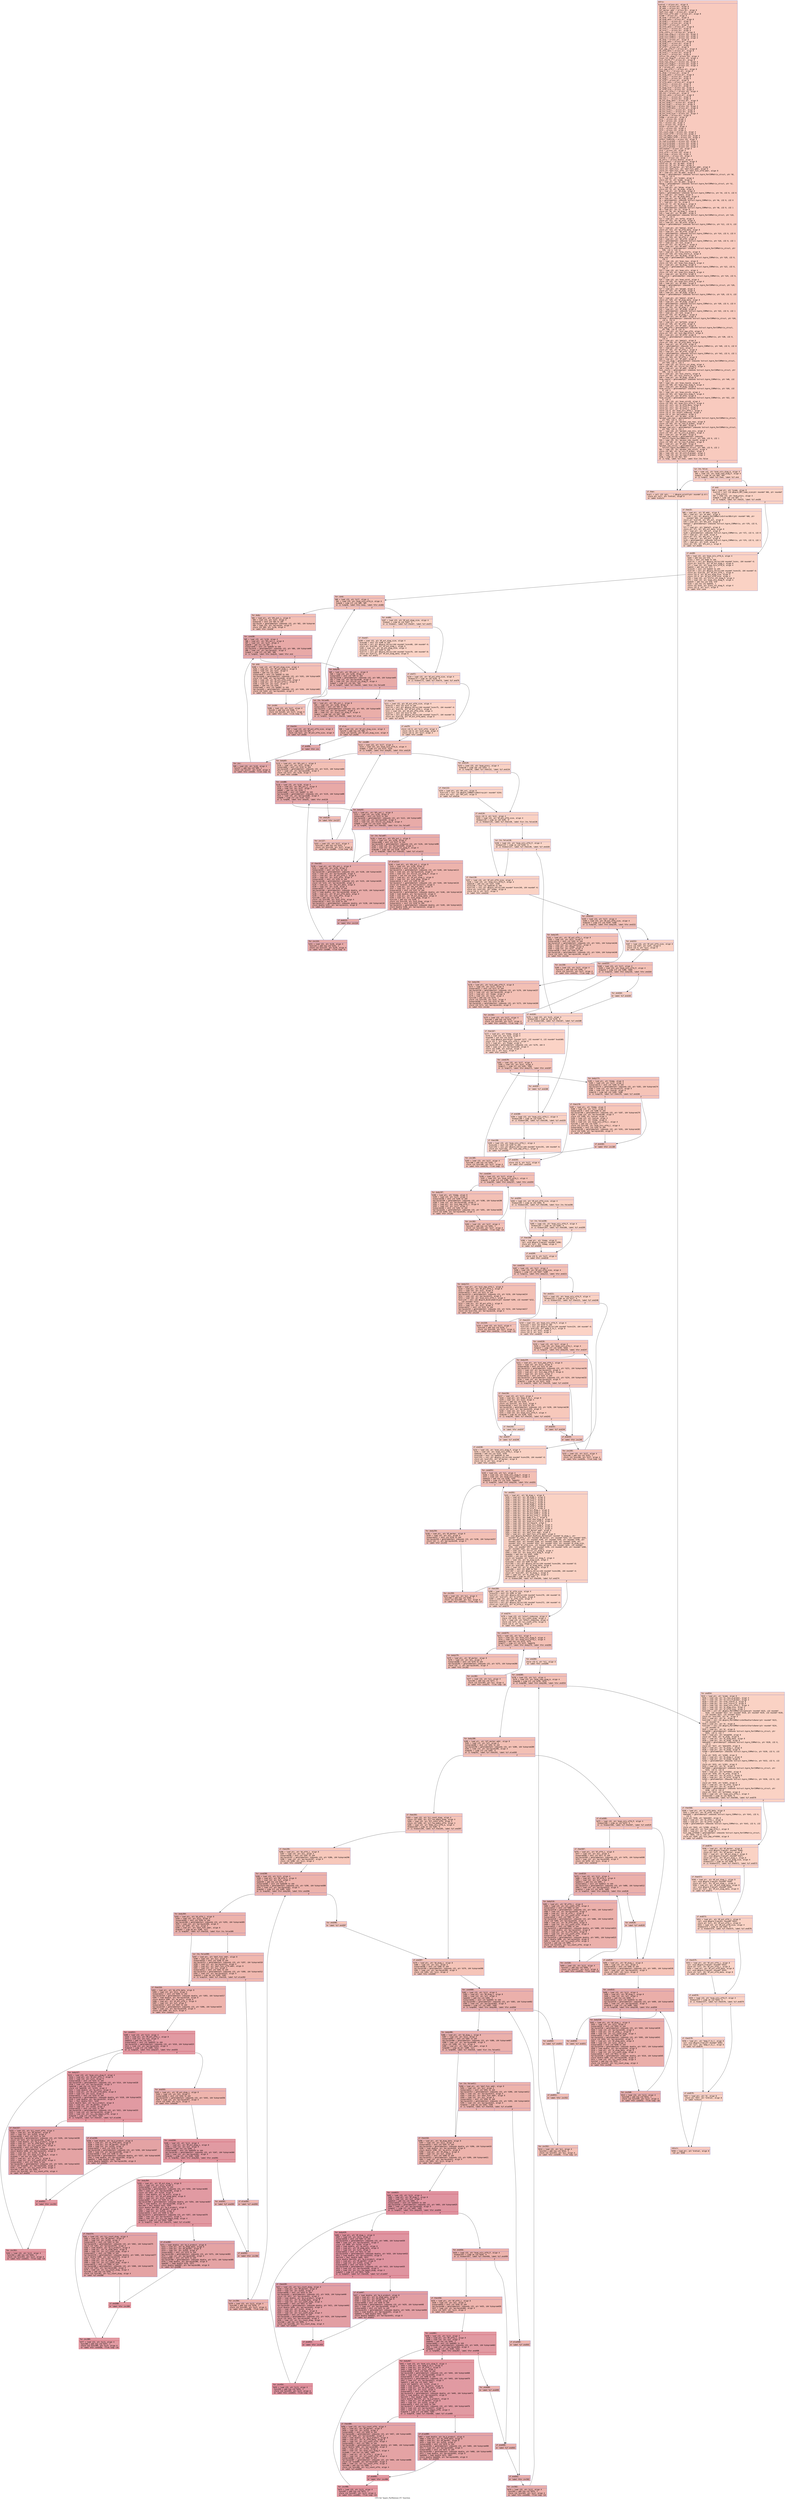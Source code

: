 digraph "CFG for 'hypre_ParMatmul_FC' function" {
	label="CFG for 'hypre_ParMatmul_FC' function";

	Node0x563bd1c672c0 [shape=record,color="#3d50c3ff", style=filled, fillcolor="#ef886b70" fontname="Courier",label="{entry:\l|  %retval = alloca ptr, align 8\l  %A.addr = alloca ptr, align 8\l  %P.addr = alloca ptr, align 8\l  %CF_marker.addr = alloca ptr, align 8\l  %dof_func.addr = alloca ptr, align 8\l  %dof_func_offd.addr = alloca ptr, align 8\l  %comm = alloca ptr, align 8\l  %A_diag = alloca ptr, align 8\l  %A_diag_data = alloca ptr, align 8\l  %A_diag_i = alloca ptr, align 8\l  %A_diag_j = alloca ptr, align 8\l  %A_offd = alloca ptr, align 8\l  %A_offd_data = alloca ptr, align 8\l  %A_offd_i = alloca ptr, align 8\l  %A_offd_j = alloca ptr, align 8\l  %row_starts_A = alloca ptr, align 8\l  %num_rows_diag_A = alloca i32, align 4\l  %num_cols_diag_A = alloca i32, align 4\l  %num_cols_offd_A = alloca i32, align 4\l  %P_diag = alloca ptr, align 8\l  %P_diag_data = alloca ptr, align 8\l  %P_diag_i = alloca ptr, align 8\l  %P_diag_j = alloca ptr, align 8\l  %P_offd = alloca ptr, align 8\l  %col_map_offd_P = alloca ptr, align 8\l  %P_offd_data = alloca ptr, align 8\l  %P_offd_i = alloca ptr, align 8\l  %P_offd_j = alloca ptr, align 8\l  %first_col_diag_P = alloca i32, align 4\l  %last_col_diag_P = alloca i32, align 4\l  %col_starts_P = alloca ptr, align 8\l  %num_rows_diag_P = alloca i32, align 4\l  %num_cols_diag_P = alloca i32, align 4\l  %num_cols_offd_P = alloca i32, align 4\l  %C = alloca ptr, align 8\l  %col_map_offd_C = alloca ptr, align 8\l  %map_P_to_C = alloca ptr, align 8\l  %C_diag = alloca ptr, align 8\l  %C_diag_data = alloca ptr, align 8\l  %C_diag_i = alloca ptr, align 8\l  %C_diag_j = alloca ptr, align 8\l  %C_offd = alloca ptr, align 8\l  %C_offd_data = alloca ptr, align 8\l  %C_offd_i = alloca ptr, align 8\l  %C_offd_j = alloca ptr, align 8\l  %C_diag_size = alloca i32, align 4\l  %C_offd_size = alloca i32, align 4\l  %num_cols_offd_C = alloca i32, align 4\l  %Ps_ext = alloca ptr, align 8\l  %Ps_ext_data = alloca ptr, align 8\l  %Ps_ext_i = alloca ptr, align 8\l  %Ps_ext_j = alloca ptr, align 8\l  %P_ext_diag_data = alloca ptr, align 8\l  %P_ext_diag_i = alloca ptr, align 8\l  %P_ext_diag_j = alloca ptr, align 8\l  %P_ext_diag_size = alloca i32, align 4\l  %P_ext_offd_data = alloca ptr, align 8\l  %P_ext_offd_i = alloca ptr, align 8\l  %P_ext_offd_j = alloca ptr, align 8\l  %P_ext_offd_size = alloca i32, align 4\l  %P_marker = alloca ptr, align 8\l  %temp = alloca ptr, align 8\l  %i17 = alloca i32, align 4\l  %j18 = alloca i32, align 4\l  %i1 = alloca i32, align 4\l  %i2 = alloca i32, align 4\l  %i319 = alloca i32, align 4\l  %jj2 = alloca i32, align 4\l  %jj3 = alloca i32, align 4\l  %jj_count_diag = alloca i32, align 4\l  %jj_count_offd = alloca i32, align 4\l  %jj_row_begin_diag = alloca i32, align 4\l  %jj_row_begin_offd = alloca i32, align 4\l  %start_indexing = alloca i32, align 4\l  %n_rows_A_global = alloca i32, align 4\l  %n_cols_A_global = alloca i32, align 4\l  %n_rows_P_global = alloca i32, align 4\l  %n_cols_P_global = alloca i32, align 4\l  %allsquare = alloca i32, align 4\l  %cnt = alloca i32, align 4\l  %cnt_offd = alloca i32, align 4\l  %cnt_diag = alloca i32, align 4\l  %num_procs = alloca i32, align 4\l  %value = alloca i32, align 4\l  %a_entry = alloca double, align 8\l  %a_b_product = alloca double, align 8\l  store ptr %A, ptr %A.addr, align 8\l  store ptr %P, ptr %P.addr, align 8\l  store ptr %CF_marker, ptr %CF_marker.addr, align 8\l  store ptr %dof_func, ptr %dof_func.addr, align 8\l  store ptr %dof_func_offd, ptr %dof_func_offd.addr, align 8\l  %0 = load ptr, ptr %A.addr, align 8\l  %comm1 = getelementptr inbounds %struct.hypre_ParCSRMatrix_struct, ptr %0,\l... i32 0, i32 0\l  %1 = load ptr, ptr %comm1, align 8\l  store ptr %1, ptr %comm, align 8\l  %2 = load ptr, ptr %A.addr, align 8\l  %diag = getelementptr inbounds %struct.hypre_ParCSRMatrix_struct, ptr %2,\l... i32 0, i32 7\l  %3 = load ptr, ptr %diag, align 8\l  store ptr %3, ptr %A_diag, align 8\l  %4 = load ptr, ptr %A_diag, align 8\l  %data = getelementptr inbounds %struct.hypre_CSRMatrix, ptr %4, i32 0, i32 6\l  %5 = load ptr, ptr %data, align 8\l  store ptr %5, ptr %A_diag_data, align 8\l  %6 = load ptr, ptr %A_diag, align 8\l  %i = getelementptr inbounds %struct.hypre_CSRMatrix, ptr %6, i32 0, i32 0\l  %7 = load ptr, ptr %i, align 8\l  store ptr %7, ptr %A_diag_i, align 8\l  %8 = load ptr, ptr %A_diag, align 8\l  %j = getelementptr inbounds %struct.hypre_CSRMatrix, ptr %8, i32 0, i32 1\l  %9 = load ptr, ptr %j, align 8\l  store ptr %9, ptr %A_diag_j, align 8\l  %10 = load ptr, ptr %A.addr, align 8\l  %offd = getelementptr inbounds %struct.hypre_ParCSRMatrix_struct, ptr %10,\l... i32 0, i32 8\l  %11 = load ptr, ptr %offd, align 8\l  store ptr %11, ptr %A_offd, align 8\l  %12 = load ptr, ptr %A_offd, align 8\l  %data2 = getelementptr inbounds %struct.hypre_CSRMatrix, ptr %12, i32 0, i32\l... 6\l  %13 = load ptr, ptr %data2, align 8\l  store ptr %13, ptr %A_offd_data, align 8\l  %14 = load ptr, ptr %A_offd, align 8\l  %i3 = getelementptr inbounds %struct.hypre_CSRMatrix, ptr %14, i32 0, i32 0\l  %15 = load ptr, ptr %i3, align 8\l  store ptr %15, ptr %A_offd_i, align 8\l  %16 = load ptr, ptr %A_offd, align 8\l  %j4 = getelementptr inbounds %struct.hypre_CSRMatrix, ptr %16, i32 0, i32 1\l  %17 = load ptr, ptr %j4, align 8\l  store ptr %17, ptr %A_offd_j, align 8\l  %18 = load ptr, ptr %A.addr, align 8\l  %row_starts = getelementptr inbounds %struct.hypre_ParCSRMatrix_struct, ptr\l... %18, i32 0, i32 12\l  %19 = load ptr, ptr %row_starts, align 8\l  store ptr %19, ptr %row_starts_A, align 8\l  %20 = load ptr, ptr %A_diag, align 8\l  %num_rows = getelementptr inbounds %struct.hypre_CSRMatrix, ptr %20, i32 0,\l... i32 2\l  %21 = load i32, ptr %num_rows, align 8\l  store i32 %21, ptr %num_rows_diag_A, align 4\l  %22 = load ptr, ptr %A_diag, align 8\l  %num_cols = getelementptr inbounds %struct.hypre_CSRMatrix, ptr %22, i32 0,\l... i32 3\l  %23 = load i32, ptr %num_cols, align 4\l  store i32 %23, ptr %num_cols_diag_A, align 4\l  %24 = load ptr, ptr %A_offd, align 8\l  %num_cols5 = getelementptr inbounds %struct.hypre_CSRMatrix, ptr %24, i32 0,\l... i32 3\l  %25 = load i32, ptr %num_cols5, align 4\l  store i32 %25, ptr %num_cols_offd_A, align 4\l  %26 = load ptr, ptr %P.addr, align 8\l  %diag6 = getelementptr inbounds %struct.hypre_ParCSRMatrix_struct, ptr %26,\l... i32 0, i32 7\l  %27 = load ptr, ptr %diag6, align 8\l  store ptr %27, ptr %P_diag, align 8\l  %28 = load ptr, ptr %P_diag, align 8\l  %data7 = getelementptr inbounds %struct.hypre_CSRMatrix, ptr %28, i32 0, i32\l... 6\l  %29 = load ptr, ptr %data7, align 8\l  store ptr %29, ptr %P_diag_data, align 8\l  %30 = load ptr, ptr %P_diag, align 8\l  %i8 = getelementptr inbounds %struct.hypre_CSRMatrix, ptr %30, i32 0, i32 0\l  %31 = load ptr, ptr %i8, align 8\l  store ptr %31, ptr %P_diag_i, align 8\l  %32 = load ptr, ptr %P_diag, align 8\l  %j9 = getelementptr inbounds %struct.hypre_CSRMatrix, ptr %32, i32 0, i32 1\l  %33 = load ptr, ptr %j9, align 8\l  store ptr %33, ptr %P_diag_j, align 8\l  %34 = load ptr, ptr %P.addr, align 8\l  %offd10 = getelementptr inbounds %struct.hypre_ParCSRMatrix_struct, ptr %34,\l... i32 0, i32 8\l  %35 = load ptr, ptr %offd10, align 8\l  store ptr %35, ptr %P_offd, align 8\l  %36 = load ptr, ptr %P.addr, align 8\l  %col_map_offd = getelementptr inbounds %struct.hypre_ParCSRMatrix_struct,\l... ptr %36, i32 0, i32 11\l  %37 = load ptr, ptr %col_map_offd, align 8\l  store ptr %37, ptr %col_map_offd_P, align 8\l  %38 = load ptr, ptr %P_offd, align 8\l  %data11 = getelementptr inbounds %struct.hypre_CSRMatrix, ptr %38, i32 0,\l... i32 6\l  %39 = load ptr, ptr %data11, align 8\l  store ptr %39, ptr %P_offd_data, align 8\l  %40 = load ptr, ptr %P_offd, align 8\l  %i12 = getelementptr inbounds %struct.hypre_CSRMatrix, ptr %40, i32 0, i32 0\l  %41 = load ptr, ptr %i12, align 8\l  store ptr %41, ptr %P_offd_i, align 8\l  %42 = load ptr, ptr %P_offd, align 8\l  %j13 = getelementptr inbounds %struct.hypre_CSRMatrix, ptr %42, i32 0, i32 1\l  %43 = load ptr, ptr %j13, align 8\l  store ptr %43, ptr %P_offd_j, align 8\l  %44 = load ptr, ptr %P.addr, align 8\l  %first_col_diag = getelementptr inbounds %struct.hypre_ParCSRMatrix_struct,\l... ptr %44, i32 0, i32 4\l  %45 = load i32, ptr %first_col_diag, align 4\l  store i32 %45, ptr %first_col_diag_P, align 4\l  %46 = load ptr, ptr %P.addr, align 8\l  %col_starts = getelementptr inbounds %struct.hypre_ParCSRMatrix_struct, ptr\l... %46, i32 0, i32 13\l  %47 = load ptr, ptr %col_starts, align 8\l  store ptr %47, ptr %col_starts_P, align 8\l  %48 = load ptr, ptr %P_diag, align 8\l  %num_rows14 = getelementptr inbounds %struct.hypre_CSRMatrix, ptr %48, i32\l... 0, i32 2\l  %49 = load i32, ptr %num_rows14, align 8\l  store i32 %49, ptr %num_rows_diag_P, align 4\l  %50 = load ptr, ptr %P_diag, align 8\l  %num_cols15 = getelementptr inbounds %struct.hypre_CSRMatrix, ptr %50, i32\l... 0, i32 3\l  %51 = load i32, ptr %num_cols15, align 4\l  store i32 %51, ptr %num_cols_diag_P, align 4\l  %52 = load ptr, ptr %P_offd, align 8\l  %num_cols16 = getelementptr inbounds %struct.hypre_CSRMatrix, ptr %52, i32\l... 0, i32 3\l  %53 = load i32, ptr %num_cols16, align 4\l  store i32 %53, ptr %num_cols_offd_P, align 4\l  store ptr null, ptr %C_offd_data, align 8\l  store ptr null, ptr %C_offd_i, align 8\l  store ptr null, ptr %C_offd_j, align 8\l  store i32 0, ptr %num_cols_offd_C, align 4\l  store i32 0, ptr %start_indexing, align 4\l  store i32 0, ptr %allsquare, align 4\l  %54 = load ptr, ptr %A.addr, align 8\l  %global_num_rows = getelementptr inbounds %struct.hypre_ParCSRMatrix_struct,\l... ptr %54, i32 0, i32 1\l  %55 = load i32, ptr %global_num_rows, align 8\l  store i32 %55, ptr %n_rows_A_global, align 4\l  %56 = load ptr, ptr %A.addr, align 8\l  %global_num_cols = getelementptr inbounds %struct.hypre_ParCSRMatrix_struct,\l... ptr %56, i32 0, i32 2\l  %57 = load i32, ptr %global_num_cols, align 4\l  store i32 %57, ptr %n_cols_A_global, align 4\l  %58 = load ptr, ptr %P.addr, align 8\l  %global_num_rows20 = getelementptr inbounds\l... %struct.hypre_ParCSRMatrix_struct, ptr %58, i32 0, i32 1\l  %59 = load i32, ptr %global_num_rows20, align 8\l  store i32 %59, ptr %n_rows_P_global, align 4\l  %60 = load ptr, ptr %P.addr, align 8\l  %global_num_cols21 = getelementptr inbounds\l... %struct.hypre_ParCSRMatrix_struct, ptr %60, i32 0, i32 2\l  %61 = load i32, ptr %global_num_cols21, align 4\l  store i32 %61, ptr %n_cols_P_global, align 4\l  %62 = load i32, ptr %n_cols_A_global, align 4\l  %63 = load i32, ptr %n_rows_P_global, align 4\l  %cmp = icmp ne i32 %62, %63\l  br i1 %cmp, label %if.then, label %lor.lhs.false\l|{<s0>T|<s1>F}}"];
	Node0x563bd1c672c0:s0 -> Node0x563bd1c7ef80[tooltip="entry -> if.then\nProbability 50.00%" ];
	Node0x563bd1c672c0:s1 -> Node0x563bd1c7eff0[tooltip="entry -> lor.lhs.false\nProbability 50.00%" ];
	Node0x563bd1c7eff0 [shape=record,color="#3d50c3ff", style=filled, fillcolor="#f2907270" fontname="Courier",label="{lor.lhs.false:\l|  %64 = load i32, ptr %num_cols_diag_A, align 4\l  %65 = load i32, ptr %num_rows_diag_P, align 4\l  %cmp22 = icmp ne i32 %64, %65\l  br i1 %cmp22, label %if.then, label %if.end\l|{<s0>T|<s1>F}}"];
	Node0x563bd1c7eff0:s0 -> Node0x563bd1c7ef80[tooltip="lor.lhs.false -> if.then\nProbability 50.00%" ];
	Node0x563bd1c7eff0:s1 -> Node0x563bd1c7f2a0[tooltip="lor.lhs.false -> if.end\nProbability 50.00%" ];
	Node0x563bd1c7ef80 [shape=record,color="#3d50c3ff", style=filled, fillcolor="#f08b6e70" fontname="Courier",label="{if.then:\l|  %call = call i32 (ptr, ...) @hypre_printf(ptr noundef @.str)\l  store ptr null, ptr %retval, align 8\l  br label %return\l}"];
	Node0x563bd1c7ef80 -> Node0x563bd1c7f5f0[tooltip="if.then -> return\nProbability 100.00%" ];
	Node0x563bd1c7f2a0 [shape=record,color="#3d50c3ff", style=filled, fillcolor="#f4987a70" fontname="Courier",label="{if.end:\l|  %66 = load ptr, ptr %comm, align 8\l  %call23 = call i32 @hypre_MPI_Comm_size(ptr noundef %66, ptr noundef\l... %num_procs)\l  %67 = load i32, ptr %num_procs, align 4\l  %cmp24 = icmp sgt i32 %67, 1\l  br i1 %cmp24, label %if.then25, label %if.end30\l|{<s0>T|<s1>F}}"];
	Node0x563bd1c7f2a0:s0 -> Node0x563bd1c7fa50[tooltip="if.end -> if.then25\nProbability 50.00%" ];
	Node0x563bd1c7f2a0:s1 -> Node0x563bd1c7faa0[tooltip="if.end -> if.end30\nProbability 50.00%" ];
	Node0x563bd1c7fa50 [shape=record,color="#3d50c3ff", style=filled, fillcolor="#f5a08170" fontname="Courier",label="{if.then25:\l|  %68 = load ptr, ptr %P.addr, align 8\l  %69 = load ptr, ptr %A.addr, align 8\l  %call26 = call ptr @hypre_ParCSRMatrixExtractBExt(ptr noundef %68, ptr\l... noundef %69, i32 noundef 1)\l  store ptr %call26, ptr %Ps_ext, align 8\l  %70 = load ptr, ptr %Ps_ext, align 8\l  %data27 = getelementptr inbounds %struct.hypre_CSRMatrix, ptr %70, i32 0,\l... i32 6\l  %71 = load ptr, ptr %data27, align 8\l  store ptr %71, ptr %Ps_ext_data, align 8\l  %72 = load ptr, ptr %Ps_ext, align 8\l  %i28 = getelementptr inbounds %struct.hypre_CSRMatrix, ptr %72, i32 0, i32 0\l  %73 = load ptr, ptr %i28, align 8\l  store ptr %73, ptr %Ps_ext_i, align 8\l  %74 = load ptr, ptr %Ps_ext, align 8\l  %j29 = getelementptr inbounds %struct.hypre_CSRMatrix, ptr %74, i32 0, i32 1\l  %75 = load ptr, ptr %j29, align 8\l  store ptr %75, ptr %Ps_ext_j, align 8\l  br label %if.end30\l}"];
	Node0x563bd1c7fa50 -> Node0x563bd1c7faa0[tooltip="if.then25 -> if.end30\nProbability 100.00%" ];
	Node0x563bd1c7faa0 [shape=record,color="#3d50c3ff", style=filled, fillcolor="#f4987a70" fontname="Courier",label="{if.end30:\l|  %76 = load i32, ptr %num_cols_offd_A, align 4\l  %add = add nsw i32 %76, 1\l  %conv = sext i32 %add to i64\l  %call31 = call ptr @hypre_CAlloc(i64 noundef %conv, i64 noundef 4)\l  store ptr %call31, ptr %P_ext_diag_i, align 8\l  %77 = load i32, ptr %num_cols_offd_A, align 4\l  %add32 = add nsw i32 %77, 1\l  %conv33 = sext i32 %add32 to i64\l  %call34 = call ptr @hypre_CAlloc(i64 noundef %conv33, i64 noundef 4)\l  store ptr %call34, ptr %P_ext_offd_i, align 8\l  store i32 0, ptr %P_ext_diag_size, align 4\l  store i32 0, ptr %P_ext_offd_size, align 4\l  %78 = load i32, ptr %first_col_diag_P, align 4\l  %79 = load i32, ptr %num_cols_diag_P, align 4\l  %add35 = add nsw i32 %78, %79\l  %sub = sub nsw i32 %add35, 1\l  store i32 %sub, ptr %last_col_diag_P, align 4\l  store i32 0, ptr %i17, align 4\l  br label %for.cond\l}"];
	Node0x563bd1c7faa0 -> Node0x563bd1c812b0[tooltip="if.end30 -> for.cond\nProbability 100.00%" ];
	Node0x563bd1c812b0 [shape=record,color="#3d50c3ff", style=filled, fillcolor="#e5705870" fontname="Courier",label="{for.cond:\l|  %80 = load i32, ptr %i17, align 4\l  %81 = load i32, ptr %num_cols_offd_A, align 4\l  %cmp36 = icmp slt i32 %80, %81\l  br i1 %cmp36, label %for.body, label %for.end66\l|{<s0>T|<s1>F}}"];
	Node0x563bd1c812b0:s0 -> Node0x563bd1c81520[tooltip="for.cond -> for.body\nProbability 96.88%" ];
	Node0x563bd1c812b0:s1 -> Node0x563bd1c81570[tooltip="for.cond -> for.end66\nProbability 3.12%" ];
	Node0x563bd1c81520 [shape=record,color="#3d50c3ff", style=filled, fillcolor="#e5705870" fontname="Courier",label="{for.body:\l|  %82 = load ptr, ptr %Ps_ext_i, align 8\l  %83 = load i32, ptr %i17, align 4\l  %idxprom = sext i32 %83 to i64\l  %arrayidx = getelementptr inbounds i32, ptr %82, i64 %idxprom\l  %84 = load i32, ptr %arrayidx, align 4\l  store i32 %84, ptr %j18, align 4\l  br label %for.cond38\l}"];
	Node0x563bd1c81520 -> Node0x563bd1c81a20[tooltip="for.body -> for.cond38\nProbability 100.00%" ];
	Node0x563bd1c81a20 [shape=record,color="#3d50c3ff", style=filled, fillcolor="#ca3b3770" fontname="Courier",label="{for.cond38:\l|  %85 = load i32, ptr %j18, align 4\l  %86 = load ptr, ptr %Ps_ext_i, align 8\l  %87 = load i32, ptr %i17, align 4\l  %add39 = add nsw i32 %87, 1\l  %idxprom40 = sext i32 %add39 to i64\l  %arrayidx41 = getelementptr inbounds i32, ptr %86, i64 %idxprom40\l  %88 = load i32, ptr %arrayidx41, align 4\l  %cmp42 = icmp slt i32 %85, %88\l  br i1 %cmp42, label %for.body44, label %for.end\l|{<s0>T|<s1>F}}"];
	Node0x563bd1c81a20:s0 -> Node0x563bd1c81fe0[tooltip="for.cond38 -> for.body44\nProbability 96.88%" ];
	Node0x563bd1c81a20:s1 -> Node0x563bd1c82060[tooltip="for.cond38 -> for.end\nProbability 3.12%" ];
	Node0x563bd1c81fe0 [shape=record,color="#3d50c3ff", style=filled, fillcolor="#cc403a70" fontname="Courier",label="{for.body44:\l|  %89 = load ptr, ptr %Ps_ext_j, align 8\l  %90 = load i32, ptr %j18, align 4\l  %idxprom45 = sext i32 %90 to i64\l  %arrayidx46 = getelementptr inbounds i32, ptr %89, i64 %idxprom45\l  %91 = load i32, ptr %arrayidx46, align 4\l  %92 = load i32, ptr %first_col_diag_P, align 4\l  %cmp47 = icmp slt i32 %91, %92\l  br i1 %cmp47, label %if.then54, label %lor.lhs.false49\l|{<s0>T|<s1>F}}"];
	Node0x563bd1c81fe0:s0 -> Node0x563bd1c82660[tooltip="for.body44 -> if.then54\nProbability 50.00%" ];
	Node0x563bd1c81fe0:s1 -> Node0x563bd1c826b0[tooltip="for.body44 -> lor.lhs.false49\nProbability 50.00%" ];
	Node0x563bd1c826b0 [shape=record,color="#3d50c3ff", style=filled, fillcolor="#d0473d70" fontname="Courier",label="{lor.lhs.false49:\l|  %93 = load ptr, ptr %Ps_ext_j, align 8\l  %94 = load i32, ptr %j18, align 4\l  %idxprom50 = sext i32 %94 to i64\l  %arrayidx51 = getelementptr inbounds i32, ptr %93, i64 %idxprom50\l  %95 = load i32, ptr %arrayidx51, align 4\l  %96 = load i32, ptr %last_col_diag_P, align 4\l  %cmp52 = icmp sgt i32 %95, %96\l  br i1 %cmp52, label %if.then54, label %if.else\l|{<s0>T|<s1>F}}"];
	Node0x563bd1c826b0:s0 -> Node0x563bd1c82660[tooltip="lor.lhs.false49 -> if.then54\nProbability 50.00%" ];
	Node0x563bd1c826b0:s1 -> Node0x563bd1c6a060[tooltip="lor.lhs.false49 -> if.else\nProbability 50.00%" ];
	Node0x563bd1c82660 [shape=record,color="#3d50c3ff", style=filled, fillcolor="#cc403a70" fontname="Courier",label="{if.then54:\l|  %97 = load i32, ptr %P_ext_offd_size, align 4\l  %inc = add nsw i32 %97, 1\l  store i32 %inc, ptr %P_ext_offd_size, align 4\l  br label %if.end56\l}"];
	Node0x563bd1c82660 -> Node0x563bd1c6a350[tooltip="if.then54 -> if.end56\nProbability 100.00%" ];
	Node0x563bd1c6a060 [shape=record,color="#3d50c3ff", style=filled, fillcolor="#d6524470" fontname="Courier",label="{if.else:\l|  %98 = load i32, ptr %P_ext_diag_size, align 4\l  %inc55 = add nsw i32 %98, 1\l  store i32 %inc55, ptr %P_ext_diag_size, align 4\l  br label %if.end56\l}"];
	Node0x563bd1c6a060 -> Node0x563bd1c6a350[tooltip="if.else -> if.end56\nProbability 100.00%" ];
	Node0x563bd1c6a350 [shape=record,color="#3d50c3ff", style=filled, fillcolor="#cc403a70" fontname="Courier",label="{if.end56:\l|  br label %for.inc\l}"];
	Node0x563bd1c6a350 -> Node0x563bd1c6a680[tooltip="if.end56 -> for.inc\nProbability 100.00%" ];
	Node0x563bd1c6a680 [shape=record,color="#3d50c3ff", style=filled, fillcolor="#cc403a70" fontname="Courier",label="{for.inc:\l|  %99 = load i32, ptr %j18, align 4\l  %inc57 = add nsw i32 %99, 1\l  store i32 %inc57, ptr %j18, align 4\l  br label %for.cond38, !llvm.loop !6\l}"];
	Node0x563bd1c6a680 -> Node0x563bd1c81a20[tooltip="for.inc -> for.cond38\nProbability 100.00%" ];
	Node0x563bd1c82060 [shape=record,color="#3d50c3ff", style=filled, fillcolor="#e5705870" fontname="Courier",label="{for.end:\l|  %100 = load i32, ptr %P_ext_diag_size, align 4\l  %101 = load ptr, ptr %P_ext_diag_i, align 8\l  %102 = load i32, ptr %i17, align 4\l  %add58 = add nsw i32 %102, 1\l  %idxprom59 = sext i32 %add58 to i64\l  %arrayidx60 = getelementptr inbounds i32, ptr %101, i64 %idxprom59\l  store i32 %100, ptr %arrayidx60, align 4\l  %103 = load i32, ptr %P_ext_offd_size, align 4\l  %104 = load ptr, ptr %P_ext_offd_i, align 8\l  %105 = load i32, ptr %i17, align 4\l  %add61 = add nsw i32 %105, 1\l  %idxprom62 = sext i32 %add61 to i64\l  %arrayidx63 = getelementptr inbounds i32, ptr %104, i64 %idxprom62\l  store i32 %103, ptr %arrayidx63, align 4\l  br label %for.inc64\l}"];
	Node0x563bd1c82060 -> Node0x563bd1c84700[tooltip="for.end -> for.inc64\nProbability 100.00%" ];
	Node0x563bd1c84700 [shape=record,color="#3d50c3ff", style=filled, fillcolor="#e5705870" fontname="Courier",label="{for.inc64:\l|  %106 = load i32, ptr %i17, align 4\l  %inc65 = add nsw i32 %106, 1\l  store i32 %inc65, ptr %i17, align 4\l  br label %for.cond, !llvm.loop !8\l}"];
	Node0x563bd1c84700 -> Node0x563bd1c812b0[tooltip="for.inc64 -> for.cond\nProbability 100.00%" ];
	Node0x563bd1c81570 [shape=record,color="#3d50c3ff", style=filled, fillcolor="#f4987a70" fontname="Courier",label="{for.end66:\l|  %107 = load i32, ptr %P_ext_diag_size, align 4\l  %tobool = icmp ne i32 %107, 0\l  br i1 %tobool, label %if.then67, label %if.end72\l|{<s0>T|<s1>F}}"];
	Node0x563bd1c81570:s0 -> Node0x563bd1c84ce0[tooltip="for.end66 -> if.then67\nProbability 62.50%" ];
	Node0x563bd1c81570:s1 -> Node0x563bd1c84d30[tooltip="for.end66 -> if.end72\nProbability 37.50%" ];
	Node0x563bd1c84ce0 [shape=record,color="#3d50c3ff", style=filled, fillcolor="#f59c7d70" fontname="Courier",label="{if.then67:\l|  %108 = load i32, ptr %P_ext_diag_size, align 4\l  %conv68 = sext i32 %108 to i64\l  %call69 = call ptr @hypre_CAlloc(i64 noundef %conv68, i64 noundef 4)\l  store ptr %call69, ptr %P_ext_diag_j, align 8\l  %109 = load i32, ptr %P_ext_diag_size, align 4\l  %conv70 = sext i32 %109 to i64\l  %call71 = call ptr @hypre_CAlloc(i64 noundef %conv70, i64 noundef 8)\l  store ptr %call71, ptr %P_ext_diag_data, align 8\l  br label %if.end72\l}"];
	Node0x563bd1c84ce0 -> Node0x563bd1c84d30[tooltip="if.then67 -> if.end72\nProbability 100.00%" ];
	Node0x563bd1c84d30 [shape=record,color="#3d50c3ff", style=filled, fillcolor="#f4987a70" fontname="Courier",label="{if.end72:\l|  %110 = load i32, ptr %P_ext_offd_size, align 4\l  %tobool73 = icmp ne i32 %110, 0\l  br i1 %tobool73, label %if.then74, label %if.end79\l|{<s0>T|<s1>F}}"];
	Node0x563bd1c84d30:s0 -> Node0x563bd1c85620[tooltip="if.end72 -> if.then74\nProbability 62.50%" ];
	Node0x563bd1c84d30:s1 -> Node0x563bd1c856a0[tooltip="if.end72 -> if.end79\nProbability 37.50%" ];
	Node0x563bd1c85620 [shape=record,color="#3d50c3ff", style=filled, fillcolor="#f59c7d70" fontname="Courier",label="{if.then74:\l|  %111 = load i32, ptr %P_ext_offd_size, align 4\l  %conv75 = sext i32 %111 to i64\l  %call76 = call ptr @hypre_CAlloc(i64 noundef %conv75, i64 noundef 4)\l  store ptr %call76, ptr %P_ext_offd_j, align 8\l  %112 = load i32, ptr %P_ext_offd_size, align 4\l  %conv77 = sext i32 %112 to i64\l  %call78 = call ptr @hypre_CAlloc(i64 noundef %conv77, i64 noundef 8)\l  store ptr %call78, ptr %P_ext_offd_data, align 8\l  br label %if.end79\l}"];
	Node0x563bd1c85620 -> Node0x563bd1c856a0[tooltip="if.then74 -> if.end79\nProbability 100.00%" ];
	Node0x563bd1c856a0 [shape=record,color="#3d50c3ff", style=filled, fillcolor="#f4987a70" fontname="Courier",label="{if.end79:\l|  store i32 0, ptr %cnt_offd, align 4\l  store i32 0, ptr %cnt_diag, align 4\l  store i32 0, ptr %i17, align 4\l  br label %for.cond80\l}"];
	Node0x563bd1c856a0 -> Node0x563bd1c77ce0[tooltip="if.end79 -> for.cond80\nProbability 100.00%" ];
	Node0x563bd1c77ce0 [shape=record,color="#3d50c3ff", style=filled, fillcolor="#e5705870" fontname="Courier",label="{for.cond80:\l|  %113 = load i32, ptr %i17, align 4\l  %114 = load i32, ptr %num_cols_offd_A, align 4\l  %cmp81 = icmp slt i32 %113, %114\l  br i1 %cmp81, label %for.body83, label %for.end129\l|{<s0>T|<s1>F}}"];
	Node0x563bd1c77ce0:s0 -> Node0x563bd1c77f60[tooltip="for.cond80 -> for.body83\nProbability 96.88%" ];
	Node0x563bd1c77ce0:s1 -> Node0x563bd1c77fb0[tooltip="for.cond80 -> for.end129\nProbability 3.12%" ];
	Node0x563bd1c77f60 [shape=record,color="#3d50c3ff", style=filled, fillcolor="#e5705870" fontname="Courier",label="{for.body83:\l|  %115 = load ptr, ptr %Ps_ext_i, align 8\l  %116 = load i32, ptr %i17, align 4\l  %idxprom84 = sext i32 %116 to i64\l  %arrayidx85 = getelementptr inbounds i32, ptr %115, i64 %idxprom84\l  %117 = load i32, ptr %arrayidx85, align 4\l  store i32 %117, ptr %j18, align 4\l  br label %for.cond86\l}"];
	Node0x563bd1c77f60 -> Node0x563bd1c873b0[tooltip="for.body83 -> for.cond86\nProbability 100.00%" ];
	Node0x563bd1c873b0 [shape=record,color="#3d50c3ff", style=filled, fillcolor="#ca3b3770" fontname="Courier",label="{for.cond86:\l|  %118 = load i32, ptr %j18, align 4\l  %119 = load ptr, ptr %Ps_ext_i, align 8\l  %120 = load i32, ptr %i17, align 4\l  %add87 = add nsw i32 %120, 1\l  %idxprom88 = sext i32 %add87 to i64\l  %arrayidx89 = getelementptr inbounds i32, ptr %119, i64 %idxprom88\l  %121 = load i32, ptr %arrayidx89, align 4\l  %cmp90 = icmp slt i32 %118, %121\l  br i1 %cmp90, label %for.body92, label %for.end126\l|{<s0>T|<s1>F}}"];
	Node0x563bd1c873b0:s0 -> Node0x563bd1c87970[tooltip="for.cond86 -> for.body92\nProbability 96.88%" ];
	Node0x563bd1c873b0:s1 -> Node0x563bd1c879f0[tooltip="for.cond86 -> for.end126\nProbability 3.12%" ];
	Node0x563bd1c87970 [shape=record,color="#3d50c3ff", style=filled, fillcolor="#cc403a70" fontname="Courier",label="{for.body92:\l|  %122 = load ptr, ptr %Ps_ext_j, align 8\l  %123 = load i32, ptr %j18, align 4\l  %idxprom93 = sext i32 %123 to i64\l  %arrayidx94 = getelementptr inbounds i32, ptr %122, i64 %idxprom93\l  %124 = load i32, ptr %arrayidx94, align 4\l  %125 = load i32, ptr %first_col_diag_P, align 4\l  %cmp95 = icmp slt i32 %124, %125\l  br i1 %cmp95, label %if.then102, label %lor.lhs.false97\l|{<s0>T|<s1>F}}"];
	Node0x563bd1c87970:s0 -> Node0x563bd1c87fa0[tooltip="for.body92 -> if.then102\nProbability 50.00%" ];
	Node0x563bd1c87970:s1 -> Node0x563bd1c87ff0[tooltip="for.body92 -> lor.lhs.false97\nProbability 50.00%" ];
	Node0x563bd1c87ff0 [shape=record,color="#3d50c3ff", style=filled, fillcolor="#d0473d70" fontname="Courier",label="{lor.lhs.false97:\l|  %126 = load ptr, ptr %Ps_ext_j, align 8\l  %127 = load i32, ptr %j18, align 4\l  %idxprom98 = sext i32 %127 to i64\l  %arrayidx99 = getelementptr inbounds i32, ptr %126, i64 %idxprom98\l  %128 = load i32, ptr %arrayidx99, align 4\l  %129 = load i32, ptr %last_col_diag_P, align 4\l  %cmp100 = icmp sgt i32 %128, %129\l  br i1 %cmp100, label %if.then102, label %if.else112\l|{<s0>T|<s1>F}}"];
	Node0x563bd1c87ff0:s0 -> Node0x563bd1c87fa0[tooltip="lor.lhs.false97 -> if.then102\nProbability 50.00%" ];
	Node0x563bd1c87ff0:s1 -> Node0x563bd1c88540[tooltip="lor.lhs.false97 -> if.else112\nProbability 50.00%" ];
	Node0x563bd1c87fa0 [shape=record,color="#3d50c3ff", style=filled, fillcolor="#cc403a70" fontname="Courier",label="{if.then102:\l|  %130 = load ptr, ptr %Ps_ext_j, align 8\l  %131 = load i32, ptr %j18, align 4\l  %idxprom103 = sext i32 %131 to i64\l  %arrayidx104 = getelementptr inbounds i32, ptr %130, i64 %idxprom103\l  %132 = load i32, ptr %arrayidx104, align 4\l  %133 = load ptr, ptr %P_ext_offd_j, align 8\l  %134 = load i32, ptr %cnt_offd, align 4\l  %idxprom105 = sext i32 %134 to i64\l  %arrayidx106 = getelementptr inbounds i32, ptr %133, i64 %idxprom105\l  store i32 %132, ptr %arrayidx106, align 4\l  %135 = load ptr, ptr %Ps_ext_data, align 8\l  %136 = load i32, ptr %j18, align 4\l  %idxprom107 = sext i32 %136 to i64\l  %arrayidx108 = getelementptr inbounds double, ptr %135, i64 %idxprom107\l  %137 = load double, ptr %arrayidx108, align 8\l  %138 = load ptr, ptr %P_ext_offd_data, align 8\l  %139 = load i32, ptr %cnt_offd, align 4\l  %inc109 = add nsw i32 %139, 1\l  store i32 %inc109, ptr %cnt_offd, align 4\l  %idxprom110 = sext i32 %139 to i64\l  %arrayidx111 = getelementptr inbounds double, ptr %138, i64 %idxprom110\l  store double %137, ptr %arrayidx111, align 8\l  br label %if.end123\l}"];
	Node0x563bd1c87fa0 -> Node0x563bd1c89390[tooltip="if.then102 -> if.end123\nProbability 100.00%" ];
	Node0x563bd1c88540 [shape=record,color="#3d50c3ff", style=filled, fillcolor="#d6524470" fontname="Courier",label="{if.else112:\l|  %140 = load ptr, ptr %Ps_ext_j, align 8\l  %141 = load i32, ptr %j18, align 4\l  %idxprom113 = sext i32 %141 to i64\l  %arrayidx114 = getelementptr inbounds i32, ptr %140, i64 %idxprom113\l  %142 = load i32, ptr %arrayidx114, align 4\l  %143 = load i32, ptr %first_col_diag_P, align 4\l  %sub115 = sub nsw i32 %142, %143\l  %144 = load ptr, ptr %P_ext_diag_j, align 8\l  %145 = load i32, ptr %cnt_diag, align 4\l  %idxprom116 = sext i32 %145 to i64\l  %arrayidx117 = getelementptr inbounds i32, ptr %144, i64 %idxprom116\l  store i32 %sub115, ptr %arrayidx117, align 4\l  %146 = load ptr, ptr %Ps_ext_data, align 8\l  %147 = load i32, ptr %j18, align 4\l  %idxprom118 = sext i32 %147 to i64\l  %arrayidx119 = getelementptr inbounds double, ptr %146, i64 %idxprom118\l  %148 = load double, ptr %arrayidx119, align 8\l  %149 = load ptr, ptr %P_ext_diag_data, align 8\l  %150 = load i32, ptr %cnt_diag, align 4\l  %inc120 = add nsw i32 %150, 1\l  store i32 %inc120, ptr %cnt_diag, align 4\l  %idxprom121 = sext i32 %150 to i64\l  %arrayidx122 = getelementptr inbounds double, ptr %149, i64 %idxprom121\l  store double %148, ptr %arrayidx122, align 8\l  br label %if.end123\l}"];
	Node0x563bd1c88540 -> Node0x563bd1c89390[tooltip="if.else112 -> if.end123\nProbability 100.00%" ];
	Node0x563bd1c89390 [shape=record,color="#3d50c3ff", style=filled, fillcolor="#cc403a70" fontname="Courier",label="{if.end123:\l|  br label %for.inc124\l}"];
	Node0x563bd1c89390 -> Node0x563bd1c8a370[tooltip="if.end123 -> for.inc124\nProbability 100.00%" ];
	Node0x563bd1c8a370 [shape=record,color="#3d50c3ff", style=filled, fillcolor="#cc403a70" fontname="Courier",label="{for.inc124:\l|  %151 = load i32, ptr %j18, align 4\l  %inc125 = add nsw i32 %151, 1\l  store i32 %inc125, ptr %j18, align 4\l  br label %for.cond86, !llvm.loop !9\l}"];
	Node0x563bd1c8a370 -> Node0x563bd1c873b0[tooltip="for.inc124 -> for.cond86\nProbability 100.00%" ];
	Node0x563bd1c879f0 [shape=record,color="#3d50c3ff", style=filled, fillcolor="#e5705870" fontname="Courier",label="{for.end126:\l|  br label %for.inc127\l}"];
	Node0x563bd1c879f0 -> Node0x563bd1c8a7f0[tooltip="for.end126 -> for.inc127\nProbability 100.00%" ];
	Node0x563bd1c8a7f0 [shape=record,color="#3d50c3ff", style=filled, fillcolor="#e5705870" fontname="Courier",label="{for.inc127:\l|  %152 = load i32, ptr %i17, align 4\l  %inc128 = add nsw i32 %152, 1\l  store i32 %inc128, ptr %i17, align 4\l  br label %for.cond80, !llvm.loop !10\l}"];
	Node0x563bd1c8a7f0 -> Node0x563bd1c77ce0[tooltip="for.inc127 -> for.cond80\nProbability 100.00%" ];
	Node0x563bd1c77fb0 [shape=record,color="#3d50c3ff", style=filled, fillcolor="#f4987a70" fontname="Courier",label="{for.end129:\l|  %153 = load i32, ptr %num_procs, align 4\l  %cmp130 = icmp sgt i32 %153, 1\l  br i1 %cmp130, label %if.then132, label %if.end134\l|{<s0>T|<s1>F}}"];
	Node0x563bd1c77fb0:s0 -> Node0x563bd1c8ada0[tooltip="for.end129 -> if.then132\nProbability 50.00%" ];
	Node0x563bd1c77fb0:s1 -> Node0x563bd1c8ae20[tooltip="for.end129 -> if.end134\nProbability 50.00%" ];
	Node0x563bd1c8ada0 [shape=record,color="#3d50c3ff", style=filled, fillcolor="#f5a08170" fontname="Courier",label="{if.then132:\l|  %154 = load ptr, ptr %Ps_ext, align 8\l  %call133 = call i32 @hypre_CSRMatrixDestroy(ptr noundef %154)\l  store ptr null, ptr %Ps_ext, align 8\l  br label %if.end134\l}"];
	Node0x563bd1c8ada0 -> Node0x563bd1c8ae20[tooltip="if.then132 -> if.end134\nProbability 100.00%" ];
	Node0x563bd1c8ae20 [shape=record,color="#3d50c3ff", style=filled, fillcolor="#f4987a70" fontname="Courier",label="{if.end134:\l|  store i32 0, ptr %cnt, align 4\l  %155 = load i32, ptr %P_ext_offd_size, align 4\l  %tobool135 = icmp ne i32 %155, 0\l  br i1 %tobool135, label %if.then138, label %lor.lhs.false136\l|{<s0>T|<s1>F}}"];
	Node0x563bd1c8ae20:s0 -> Node0x563bd1c8b470[tooltip="if.end134 -> if.then138\nProbability 62.50%" ];
	Node0x563bd1c8ae20:s1 -> Node0x563bd1c8b520[tooltip="if.end134 -> lor.lhs.false136\nProbability 37.50%" ];
	Node0x563bd1c8b520 [shape=record,color="#3d50c3ff", style=filled, fillcolor="#f5a08170" fontname="Courier",label="{lor.lhs.false136:\l|  %156 = load i32, ptr %num_cols_offd_P, align 4\l  %tobool137 = icmp ne i32 %156, 0\l  br i1 %tobool137, label %if.then138, label %if.end165\l|{<s0>T|<s1>F}}"];
	Node0x563bd1c8b520:s0 -> Node0x563bd1c8b470[tooltip="lor.lhs.false136 -> if.then138\nProbability 62.50%" ];
	Node0x563bd1c8b520:s1 -> Node0x563bd1c8b7b0[tooltip="lor.lhs.false136 -> if.end165\nProbability 37.50%" ];
	Node0x563bd1c8b470 [shape=record,color="#3d50c3ff", style=filled, fillcolor="#f4987a70" fontname="Courier",label="{if.then138:\l|  %157 = load i32, ptr %P_ext_offd_size, align 4\l  %158 = load i32, ptr %num_cols_offd_P, align 4\l  %add139 = add nsw i32 %157, %158\l  %conv140 = sext i32 %add139 to i64\l  %call141 = call ptr @hypre_CAlloc(i64 noundef %conv140, i64 noundef 4)\l  store ptr %call141, ptr %temp, align 8\l  store i32 0, ptr %i17, align 4\l  br label %for.cond142\l}"];
	Node0x563bd1c8b470 -> Node0x563bd1c8bd90[tooltip="if.then138 -> for.cond142\nProbability 100.00%" ];
	Node0x563bd1c8bd90 [shape=record,color="#3d50c3ff", style=filled, fillcolor="#e5705870" fontname="Courier",label="{for.cond142:\l|  %159 = load i32, ptr %i17, align 4\l  %160 = load i32, ptr %P_ext_offd_size, align 4\l  %cmp143 = icmp slt i32 %159, %160\l  br i1 %cmp143, label %for.body145, label %for.end152\l|{<s0>T|<s1>F}}"];
	Node0x563bd1c8bd90:s0 -> Node0x563bd1c8c010[tooltip="for.cond142 -> for.body145\nProbability 96.88%" ];
	Node0x563bd1c8bd90:s1 -> Node0x563bd1c8c060[tooltip="for.cond142 -> for.end152\nProbability 3.12%" ];
	Node0x563bd1c8c010 [shape=record,color="#3d50c3ff", style=filled, fillcolor="#e5705870" fontname="Courier",label="{for.body145:\l|  %161 = load ptr, ptr %P_ext_offd_j, align 8\l  %162 = load i32, ptr %i17, align 4\l  %idxprom146 = sext i32 %162 to i64\l  %arrayidx147 = getelementptr inbounds i32, ptr %161, i64 %idxprom146\l  %163 = load i32, ptr %arrayidx147, align 4\l  %164 = load ptr, ptr %temp, align 8\l  %165 = load i32, ptr %i17, align 4\l  %idxprom148 = sext i32 %165 to i64\l  %arrayidx149 = getelementptr inbounds i32, ptr %164, i64 %idxprom148\l  store i32 %163, ptr %arrayidx149, align 4\l  br label %for.inc150\l}"];
	Node0x563bd1c8c010 -> Node0x563bd1c8c790[tooltip="for.body145 -> for.inc150\nProbability 100.00%" ];
	Node0x563bd1c8c790 [shape=record,color="#3d50c3ff", style=filled, fillcolor="#e5705870" fontname="Courier",label="{for.inc150:\l|  %166 = load i32, ptr %i17, align 4\l  %inc151 = add nsw i32 %166, 1\l  store i32 %inc151, ptr %i17, align 4\l  br label %for.cond142, !llvm.loop !11\l}"];
	Node0x563bd1c8c790 -> Node0x563bd1c8bd90[tooltip="for.inc150 -> for.cond142\nProbability 100.00%" ];
	Node0x563bd1c8c060 [shape=record,color="#3d50c3ff", style=filled, fillcolor="#f4987a70" fontname="Courier",label="{for.end152:\l|  %167 = load i32, ptr %P_ext_offd_size, align 4\l  store i32 %167, ptr %cnt, align 4\l  store i32 0, ptr %i17, align 4\l  br label %for.cond153\l}"];
	Node0x563bd1c8c060 -> Node0x563bd1c8ce00[tooltip="for.end152 -> for.cond153\nProbability 100.00%" ];
	Node0x563bd1c8ce00 [shape=record,color="#3d50c3ff", style=filled, fillcolor="#e5705870" fontname="Courier",label="{for.cond153:\l|  %168 = load i32, ptr %i17, align 4\l  %169 = load i32, ptr %num_cols_offd_P, align 4\l  %cmp154 = icmp slt i32 %168, %169\l  br i1 %cmp154, label %for.body156, label %for.end164\l|{<s0>T|<s1>F}}"];
	Node0x563bd1c8ce00:s0 -> Node0x563bd1c8d0a0[tooltip="for.cond153 -> for.body156\nProbability 96.88%" ];
	Node0x563bd1c8ce00:s1 -> Node0x563bd1c8d0f0[tooltip="for.cond153 -> for.end164\nProbability 3.12%" ];
	Node0x563bd1c8d0a0 [shape=record,color="#3d50c3ff", style=filled, fillcolor="#e5705870" fontname="Courier",label="{for.body156:\l|  %170 = load ptr, ptr %col_map_offd_P, align 8\l  %171 = load i32, ptr %i17, align 4\l  %idxprom157 = sext i32 %171 to i64\l  %arrayidx158 = getelementptr inbounds i32, ptr %170, i64 %idxprom157\l  %172 = load i32, ptr %arrayidx158, align 4\l  %173 = load ptr, ptr %temp, align 8\l  %174 = load i32, ptr %cnt, align 4\l  %inc159 = add nsw i32 %174, 1\l  store i32 %inc159, ptr %cnt, align 4\l  %idxprom160 = sext i32 %174 to i64\l  %arrayidx161 = getelementptr inbounds i32, ptr %173, i64 %idxprom160\l  store i32 %172, ptr %arrayidx161, align 4\l  br label %for.inc162\l}"];
	Node0x563bd1c8d0a0 -> Node0x563bd1c8d970[tooltip="for.body156 -> for.inc162\nProbability 100.00%" ];
	Node0x563bd1c8d970 [shape=record,color="#3d50c3ff", style=filled, fillcolor="#e5705870" fontname="Courier",label="{for.inc162:\l|  %175 = load i32, ptr %i17, align 4\l  %inc163 = add nsw i32 %175, 1\l  store i32 %inc163, ptr %i17, align 4\l  br label %for.cond153, !llvm.loop !12\l}"];
	Node0x563bd1c8d970 -> Node0x563bd1c8ce00[tooltip="for.inc162 -> for.cond153\nProbability 100.00%" ];
	Node0x563bd1c8d0f0 [shape=record,color="#3d50c3ff", style=filled, fillcolor="#f4987a70" fontname="Courier",label="{for.end164:\l|  br label %if.end165\l}"];
	Node0x563bd1c8d0f0 -> Node0x563bd1c8b7b0[tooltip="for.end164 -> if.end165\nProbability 100.00%" ];
	Node0x563bd1c8b7b0 [shape=record,color="#3d50c3ff", style=filled, fillcolor="#f4987a70" fontname="Courier",label="{if.end165:\l|  %176 = load i32, ptr %cnt, align 4\l  %tobool166 = icmp ne i32 %176, 0\l  br i1 %tobool166, label %if.then167, label %if.end188\l|{<s0>T|<s1>F}}"];
	Node0x563bd1c8b7b0:s0 -> Node0x563bd1c8dfa0[tooltip="if.end165 -> if.then167\nProbability 62.50%" ];
	Node0x563bd1c8b7b0:s1 -> Node0x563bd1c8e020[tooltip="if.end165 -> if.end188\nProbability 37.50%" ];
	Node0x563bd1c8dfa0 [shape=record,color="#3d50c3ff", style=filled, fillcolor="#f59c7d70" fontname="Courier",label="{if.then167:\l|  %177 = load ptr, ptr %temp, align 8\l  %178 = load i32, ptr %cnt, align 4\l  %sub168 = sub nsw i32 %178, 1\l  call void @hypre_qsort0(ptr noundef %177, i32 noundef 0, i32 noundef %sub168)\l  store i32 1, ptr %num_cols_offd_C, align 4\l  %179 = load ptr, ptr %temp, align 8\l  %arrayidx169 = getelementptr inbounds i32, ptr %179, i64 0\l  %180 = load i32, ptr %arrayidx169, align 4\l  store i32 %180, ptr %value, align 4\l  store i32 1, ptr %i17, align 4\l  br label %for.cond170\l}"];
	Node0x563bd1c8dfa0 -> Node0x563bd1c8e7f0[tooltip="if.then167 -> for.cond170\nProbability 100.00%" ];
	Node0x563bd1c8e7f0 [shape=record,color="#3d50c3ff", style=filled, fillcolor="#e8765c70" fontname="Courier",label="{for.cond170:\l|  %181 = load i32, ptr %i17, align 4\l  %182 = load i32, ptr %cnt, align 4\l  %cmp171 = icmp slt i32 %181, %182\l  br i1 %cmp171, label %for.body173, label %for.end187\l|{<s0>T|<s1>F}}"];
	Node0x563bd1c8e7f0:s0 -> Node0x563bd1c8ea70[tooltip="for.cond170 -> for.body173\nProbability 96.88%" ];
	Node0x563bd1c8e7f0:s1 -> Node0x563bd1c8eaf0[tooltip="for.cond170 -> for.end187\nProbability 3.12%" ];
	Node0x563bd1c8ea70 [shape=record,color="#3d50c3ff", style=filled, fillcolor="#e8765c70" fontname="Courier",label="{for.body173:\l|  %183 = load ptr, ptr %temp, align 8\l  %184 = load i32, ptr %i17, align 4\l  %idxprom174 = sext i32 %184 to i64\l  %arrayidx175 = getelementptr inbounds i32, ptr %183, i64 %idxprom174\l  %185 = load i32, ptr %arrayidx175, align 4\l  %186 = load i32, ptr %value, align 4\l  %cmp176 = icmp sgt i32 %185, %186\l  br i1 %cmp176, label %if.then178, label %if.end184\l|{<s0>T|<s1>F}}"];
	Node0x563bd1c8ea70:s0 -> Node0x563bd1c8f080[tooltip="for.body173 -> if.then178\nProbability 50.00%" ];
	Node0x563bd1c8ea70:s1 -> Node0x563bd1c8f100[tooltip="for.body173 -> if.end184\nProbability 50.00%" ];
	Node0x563bd1c8f080 [shape=record,color="#3d50c3ff", style=filled, fillcolor="#ec7f6370" fontname="Courier",label="{if.then178:\l|  %187 = load ptr, ptr %temp, align 8\l  %188 = load i32, ptr %i17, align 4\l  %idxprom179 = sext i32 %188 to i64\l  %arrayidx180 = getelementptr inbounds i32, ptr %187, i64 %idxprom179\l  %189 = load i32, ptr %arrayidx180, align 4\l  store i32 %189, ptr %value, align 4\l  %190 = load i32, ptr %value, align 4\l  %191 = load ptr, ptr %temp, align 8\l  %192 = load i32, ptr %num_cols_offd_C, align 4\l  %inc181 = add nsw i32 %192, 1\l  store i32 %inc181, ptr %num_cols_offd_C, align 4\l  %idxprom182 = sext i32 %192 to i64\l  %arrayidx183 = getelementptr inbounds i32, ptr %191, i64 %idxprom182\l  store i32 %190, ptr %arrayidx183, align 4\l  br label %if.end184\l}"];
	Node0x563bd1c8f080 -> Node0x563bd1c8f100[tooltip="if.then178 -> if.end184\nProbability 100.00%" ];
	Node0x563bd1c8f100 [shape=record,color="#3d50c3ff", style=filled, fillcolor="#e8765c70" fontname="Courier",label="{if.end184:\l|  br label %for.inc185\l}"];
	Node0x563bd1c8f100 -> Node0x563bd1c82f50[tooltip="if.end184 -> for.inc185\nProbability 100.00%" ];
	Node0x563bd1c82f50 [shape=record,color="#3d50c3ff", style=filled, fillcolor="#e8765c70" fontname="Courier",label="{for.inc185:\l|  %193 = load i32, ptr %i17, align 4\l  %inc186 = add nsw i32 %193, 1\l  store i32 %inc186, ptr %i17, align 4\l  br label %for.cond170, !llvm.loop !13\l}"];
	Node0x563bd1c82f50 -> Node0x563bd1c8e7f0[tooltip="for.inc185 -> for.cond170\nProbability 100.00%" ];
	Node0x563bd1c8eaf0 [shape=record,color="#3d50c3ff", style=filled, fillcolor="#f59c7d70" fontname="Courier",label="{for.end187:\l|  br label %if.end188\l}"];
	Node0x563bd1c8eaf0 -> Node0x563bd1c8e020[tooltip="for.end187 -> if.end188\nProbability 100.00%" ];
	Node0x563bd1c8e020 [shape=record,color="#3d50c3ff", style=filled, fillcolor="#f4987a70" fontname="Courier",label="{if.end188:\l|  %194 = load i32, ptr %num_cols_offd_C, align 4\l  %tobool189 = icmp ne i32 %194, 0\l  br i1 %tobool189, label %if.then190, label %if.end193\l|{<s0>T|<s1>F}}"];
	Node0x563bd1c8e020:s0 -> Node0x563bd1c83580[tooltip="if.end188 -> if.then190\nProbability 62.50%" ];
	Node0x563bd1c8e020:s1 -> Node0x563bd1c83600[tooltip="if.end188 -> if.end193\nProbability 37.50%" ];
	Node0x563bd1c83580 [shape=record,color="#3d50c3ff", style=filled, fillcolor="#f59c7d70" fontname="Courier",label="{if.then190:\l|  %195 = load i32, ptr %num_cols_offd_C, align 4\l  %conv191 = sext i32 %195 to i64\l  %call192 = call ptr @hypre_CAlloc(i64 noundef %conv191, i64 noundef 4)\l  store ptr %call192, ptr %col_map_offd_C, align 8\l  br label %if.end193\l}"];
	Node0x563bd1c83580 -> Node0x563bd1c83600[tooltip="if.then190 -> if.end193\nProbability 100.00%" ];
	Node0x563bd1c83600 [shape=record,color="#3d50c3ff", style=filled, fillcolor="#f4987a70" fontname="Courier",label="{if.end193:\l|  store i32 0, ptr %i17, align 4\l  br label %for.cond194\l}"];
	Node0x563bd1c83600 -> Node0x563bd1c917d0[tooltip="if.end193 -> for.cond194\nProbability 100.00%" ];
	Node0x563bd1c917d0 [shape=record,color="#3d50c3ff", style=filled, fillcolor="#e5705870" fontname="Courier",label="{for.cond194:\l|  %196 = load i32, ptr %i17, align 4\l  %197 = load i32, ptr %num_cols_offd_C, align 4\l  %cmp195 = icmp slt i32 %196, %197\l  br i1 %cmp195, label %for.body197, label %for.end204\l|{<s0>T|<s1>F}}"];
	Node0x563bd1c917d0:s0 -> Node0x563bd1c91a20[tooltip="for.cond194 -> for.body197\nProbability 96.88%" ];
	Node0x563bd1c917d0:s1 -> Node0x563bd1c91aa0[tooltip="for.cond194 -> for.end204\nProbability 3.12%" ];
	Node0x563bd1c91a20 [shape=record,color="#3d50c3ff", style=filled, fillcolor="#e5705870" fontname="Courier",label="{for.body197:\l|  %198 = load ptr, ptr %temp, align 8\l  %199 = load i32, ptr %i17, align 4\l  %idxprom198 = sext i32 %199 to i64\l  %arrayidx199 = getelementptr inbounds i32, ptr %198, i64 %idxprom198\l  %200 = load i32, ptr %arrayidx199, align 4\l  %201 = load ptr, ptr %col_map_offd_C, align 8\l  %202 = load i32, ptr %i17, align 4\l  %idxprom200 = sext i32 %202 to i64\l  %arrayidx201 = getelementptr inbounds i32, ptr %201, i64 %idxprom200\l  store i32 %200, ptr %arrayidx201, align 4\l  br label %for.inc202\l}"];
	Node0x563bd1c91a20 -> Node0x563bd1c921d0[tooltip="for.body197 -> for.inc202\nProbability 100.00%" ];
	Node0x563bd1c921d0 [shape=record,color="#3d50c3ff", style=filled, fillcolor="#e5705870" fontname="Courier",label="{for.inc202:\l|  %203 = load i32, ptr %i17, align 4\l  %inc203 = add nsw i32 %203, 1\l  store i32 %inc203, ptr %i17, align 4\l  br label %for.cond194, !llvm.loop !14\l}"];
	Node0x563bd1c921d0 -> Node0x563bd1c917d0[tooltip="for.inc202 -> for.cond194\nProbability 100.00%" ];
	Node0x563bd1c91aa0 [shape=record,color="#3d50c3ff", style=filled, fillcolor="#f4987a70" fontname="Courier",label="{for.end204:\l|  %204 = load i32, ptr %P_ext_offd_size, align 4\l  %tobool205 = icmp ne i32 %204, 0\l  br i1 %tobool205, label %if.then208, label %lor.lhs.false206\l|{<s0>T|<s1>F}}"];
	Node0x563bd1c91aa0:s0 -> Node0x563bd1c92750[tooltip="for.end204 -> if.then208\nProbability 62.50%" ];
	Node0x563bd1c91aa0:s1 -> Node0x563bd1c92800[tooltip="for.end204 -> lor.lhs.false206\nProbability 37.50%" ];
	Node0x563bd1c92800 [shape=record,color="#3d50c3ff", style=filled, fillcolor="#f5a08170" fontname="Courier",label="{lor.lhs.false206:\l|  %205 = load i32, ptr %num_cols_offd_P, align 4\l  %tobool207 = icmp ne i32 %205, 0\l  br i1 %tobool207, label %if.then208, label %if.end209\l|{<s0>T|<s1>F}}"];
	Node0x563bd1c92800:s0 -> Node0x563bd1c92750[tooltip="lor.lhs.false206 -> if.then208\nProbability 62.50%" ];
	Node0x563bd1c92800:s1 -> Node0x563bd1c92a90[tooltip="lor.lhs.false206 -> if.end209\nProbability 37.50%" ];
	Node0x563bd1c92750 [shape=record,color="#3d50c3ff", style=filled, fillcolor="#f4987a70" fontname="Courier",label="{if.then208:\l|  %206 = load ptr, ptr %temp, align 8\l  call void @hypre_Free(ptr noundef %206)\l  store ptr null, ptr %temp, align 8\l  br label %if.end209\l}"];
	Node0x563bd1c92750 -> Node0x563bd1c92a90[tooltip="if.then208 -> if.end209\nProbability 100.00%" ];
	Node0x563bd1c92a90 [shape=record,color="#3d50c3ff", style=filled, fillcolor="#f4987a70" fontname="Courier",label="{if.end209:\l|  store i32 0, ptr %i17, align 4\l  br label %for.cond210\l}"];
	Node0x563bd1c92a90 -> Node0x563bd1c92f60[tooltip="if.end209 -> for.cond210\nProbability 100.00%" ];
	Node0x563bd1c92f60 [shape=record,color="#3d50c3ff", style=filled, fillcolor="#e5705870" fontname="Courier",label="{for.cond210:\l|  %207 = load i32, ptr %i17, align 4\l  %208 = load i32, ptr %P_ext_offd_size, align 4\l  %cmp211 = icmp slt i32 %207, %208\l  br i1 %cmp211, label %for.body213, label %for.end221\l|{<s0>T|<s1>F}}"];
	Node0x563bd1c92f60:s0 -> Node0x563bd1c931e0[tooltip="for.cond210 -> for.body213\nProbability 96.88%" ];
	Node0x563bd1c92f60:s1 -> Node0x563bd1c93230[tooltip="for.cond210 -> for.end221\nProbability 3.12%" ];
	Node0x563bd1c931e0 [shape=record,color="#3d50c3ff", style=filled, fillcolor="#e5705870" fontname="Courier",label="{for.body213:\l|  %209 = load ptr, ptr %col_map_offd_C, align 8\l  %210 = load ptr, ptr %P_ext_offd_j, align 8\l  %211 = load i32, ptr %i17, align 4\l  %idxprom214 = sext i32 %211 to i64\l  %arrayidx215 = getelementptr inbounds i32, ptr %210, i64 %idxprom214\l  %212 = load i32, ptr %arrayidx215, align 4\l  %213 = load i32, ptr %num_cols_offd_C, align 4\l  %call216 = call i32 @hypre_BinarySearch(ptr noundef %209, i32 noundef %212,\l... i32 noundef %213)\l  %214 = load ptr, ptr %P_ext_offd_j, align 8\l  %215 = load i32, ptr %i17, align 4\l  %idxprom217 = sext i32 %215 to i64\l  %arrayidx218 = getelementptr inbounds i32, ptr %214, i64 %idxprom217\l  store i32 %call216, ptr %arrayidx218, align 4\l  br label %for.inc219\l}"];
	Node0x563bd1c931e0 -> Node0x563bd1c93b70[tooltip="for.body213 -> for.inc219\nProbability 100.00%" ];
	Node0x563bd1c93b70 [shape=record,color="#3d50c3ff", style=filled, fillcolor="#e5705870" fontname="Courier",label="{for.inc219:\l|  %216 = load i32, ptr %i17, align 4\l  %inc220 = add nsw i32 %216, 1\l  store i32 %inc220, ptr %i17, align 4\l  br label %for.cond210, !llvm.loop !15\l}"];
	Node0x563bd1c93b70 -> Node0x563bd1c92f60[tooltip="for.inc219 -> for.cond210\nProbability 100.00%" ];
	Node0x563bd1c93230 [shape=record,color="#3d50c3ff", style=filled, fillcolor="#f4987a70" fontname="Courier",label="{for.end221:\l|  %217 = load i32, ptr %num_cols_offd_P, align 4\l  %tobool222 = icmp ne i32 %217, 0\l  br i1 %tobool222, label %if.then223, label %if.end248\l|{<s0>T|<s1>F}}"];
	Node0x563bd1c93230:s0 -> Node0x563bd1c94130[tooltip="for.end221 -> if.then223\nProbability 62.50%" ];
	Node0x563bd1c93230:s1 -> Node0x563bd1c941b0[tooltip="for.end221 -> if.end248\nProbability 37.50%" ];
	Node0x563bd1c94130 [shape=record,color="#3d50c3ff", style=filled, fillcolor="#f59c7d70" fontname="Courier",label="{if.then223:\l|  %218 = load i32, ptr %num_cols_offd_P, align 4\l  %conv224 = sext i32 %218 to i64\l  %call225 = call ptr @hypre_CAlloc(i64 noundef %conv224, i64 noundef 4)\l  store ptr %call225, ptr %map_P_to_C, align 8\l  store i32 0, ptr %cnt, align 4\l  store i32 0, ptr %i17, align 4\l  br label %for.cond226\l}"];
	Node0x563bd1c94130 -> Node0x563bd1c94750[tooltip="if.then223 -> for.cond226\nProbability 100.00%" ];
	Node0x563bd1c94750 [shape=record,color="#3d50c3ff", style=filled, fillcolor="#e97a5f70" fontname="Courier",label="{for.cond226:\l|  %219 = load i32, ptr %i17, align 4\l  %220 = load i32, ptr %num_cols_offd_C, align 4\l  %cmp227 = icmp slt i32 %219, %220\l  br i1 %cmp227, label %for.body229, label %for.end247\l|{<s0>T|<s1>F}}"];
	Node0x563bd1c94750:s0 -> Node0x563bd1c949d0[tooltip="for.cond226 -> for.body229\nProbability 96.88%" ];
	Node0x563bd1c94750:s1 -> Node0x563bd1c94a20[tooltip="for.cond226 -> for.end247\nProbability 3.12%" ];
	Node0x563bd1c949d0 [shape=record,color="#3d50c3ff", style=filled, fillcolor="#e97a5f70" fontname="Courier",label="{for.body229:\l|  %221 = load ptr, ptr %col_map_offd_C, align 8\l  %222 = load i32, ptr %i17, align 4\l  %idxprom230 = sext i32 %222 to i64\l  %arrayidx231 = getelementptr inbounds i32, ptr %221, i64 %idxprom230\l  %223 = load i32, ptr %arrayidx231, align 4\l  %224 = load ptr, ptr %col_map_offd_P, align 8\l  %225 = load i32, ptr %cnt, align 4\l  %idxprom232 = sext i32 %225 to i64\l  %arrayidx233 = getelementptr inbounds i32, ptr %224, i64 %idxprom232\l  %226 = load i32, ptr %arrayidx233, align 4\l  %cmp234 = icmp eq i32 %223, %226\l  br i1 %cmp234, label %if.then236, label %if.end244\l|{<s0>T|<s1>F}}"];
	Node0x563bd1c949d0:s0 -> Node0x563bd1c95240[tooltip="for.body229 -> if.then236\nProbability 50.00%" ];
	Node0x563bd1c949d0:s1 -> Node0x563bd1c952c0[tooltip="for.body229 -> if.end244\nProbability 50.00%" ];
	Node0x563bd1c95240 [shape=record,color="#3d50c3ff", style=filled, fillcolor="#ed836670" fontname="Courier",label="{if.then236:\l|  %227 = load i32, ptr %i17, align 4\l  %228 = load ptr, ptr %map_P_to_C, align 8\l  %229 = load i32, ptr %cnt, align 4\l  %inc237 = add nsw i32 %229, 1\l  store i32 %inc237, ptr %cnt, align 4\l  %idxprom238 = sext i32 %229 to i64\l  %arrayidx239 = getelementptr inbounds i32, ptr %228, i64 %idxprom238\l  store i32 %227, ptr %arrayidx239, align 4\l  %230 = load i32, ptr %cnt, align 4\l  %231 = load i32, ptr %num_cols_offd_P, align 4\l  %cmp240 = icmp eq i32 %230, %231\l  br i1 %cmp240, label %if.then242, label %if.end243\l|{<s0>T|<s1>F}}"];
	Node0x563bd1c95240:s0 -> Node0x563bd1c95b10[tooltip="if.then236 -> if.then242\nProbability 3.12%" ];
	Node0x563bd1c95240:s1 -> Node0x563bd1c95b60[tooltip="if.then236 -> if.end243\nProbability 96.88%" ];
	Node0x563bd1c95b10 [shape=record,color="#3d50c3ff", style=filled, fillcolor="#f7a88970" fontname="Courier",label="{if.then242:\l|  br label %for.end247\l}"];
	Node0x563bd1c95b10 -> Node0x563bd1c94a20[tooltip="if.then242 -> for.end247\nProbability 100.00%" ];
	Node0x563bd1c95b60 [shape=record,color="#3d50c3ff", style=filled, fillcolor="#ed836670" fontname="Courier",label="{if.end243:\l|  br label %if.end244\l}"];
	Node0x563bd1c95b60 -> Node0x563bd1c952c0[tooltip="if.end243 -> if.end244\nProbability 100.00%" ];
	Node0x563bd1c952c0 [shape=record,color="#3d50c3ff", style=filled, fillcolor="#e97a5f70" fontname="Courier",label="{if.end244:\l|  br label %for.inc245\l}"];
	Node0x563bd1c952c0 -> Node0x563bd1c95dd0[tooltip="if.end244 -> for.inc245\nProbability 100.00%" ];
	Node0x563bd1c95dd0 [shape=record,color="#3d50c3ff", style=filled, fillcolor="#e97a5f70" fontname="Courier",label="{for.inc245:\l|  %232 = load i32, ptr %i17, align 4\l  %inc246 = add nsw i32 %232, 1\l  store i32 %inc246, ptr %i17, align 4\l  br label %for.cond226, !llvm.loop !16\l}"];
	Node0x563bd1c95dd0 -> Node0x563bd1c94750[tooltip="for.inc245 -> for.cond226\nProbability 100.00%" ];
	Node0x563bd1c94a20 [shape=record,color="#3d50c3ff", style=filled, fillcolor="#f59c7d70" fontname="Courier",label="{for.end247:\l|  br label %if.end248\l}"];
	Node0x563bd1c94a20 -> Node0x563bd1c941b0[tooltip="for.end247 -> if.end248\nProbability 100.00%" ];
	Node0x563bd1c941b0 [shape=record,color="#3d50c3ff", style=filled, fillcolor="#f4987a70" fontname="Courier",label="{if.end248:\l|  %233 = load i32, ptr %num_cols_diag_P, align 4\l  %234 = load i32, ptr %num_cols_offd_C, align 4\l  %add249 = add nsw i32 %233, %234\l  %conv250 = sext i32 %add249 to i64\l  %call251 = call ptr @hypre_CAlloc(i64 noundef %conv250, i64 noundef 4)\l  store ptr %call251, ptr %P_marker, align 8\l  store i32 0, ptr %i1, align 4\l  br label %for.cond252\l}"];
	Node0x563bd1c941b0 -> Node0x563bd1c967c0[tooltip="if.end248 -> for.cond252\nProbability 100.00%" ];
	Node0x563bd1c967c0 [shape=record,color="#3d50c3ff", style=filled, fillcolor="#e5705870" fontname="Courier",label="{for.cond252:\l|  %235 = load i32, ptr %i1, align 4\l  %236 = load i32, ptr %num_cols_diag_P, align 4\l  %237 = load i32, ptr %num_cols_offd_C, align 4\l  %add253 = add nsw i32 %236, %237\l  %cmp254 = icmp slt i32 %235, %add253\l  br i1 %cmp254, label %for.body256, label %for.end261\l|{<s0>T|<s1>F}}"];
	Node0x563bd1c967c0:s0 -> Node0x563bd1c96b70[tooltip="for.cond252 -> for.body256\nProbability 96.88%" ];
	Node0x563bd1c967c0:s1 -> Node0x563bd1c96bc0[tooltip="for.cond252 -> for.end261\nProbability 3.12%" ];
	Node0x563bd1c96b70 [shape=record,color="#3d50c3ff", style=filled, fillcolor="#e5705870" fontname="Courier",label="{for.body256:\l|  %238 = load ptr, ptr %P_marker, align 8\l  %239 = load i32, ptr %i1, align 4\l  %idxprom257 = sext i32 %239 to i64\l  %arrayidx258 = getelementptr inbounds i32, ptr %238, i64 %idxprom257\l  store i32 -1, ptr %arrayidx258, align 4\l  br label %for.inc259\l}"];
	Node0x563bd1c96b70 -> Node0x563bd1c97000[tooltip="for.body256 -> for.inc259\nProbability 100.00%" ];
	Node0x563bd1c97000 [shape=record,color="#3d50c3ff", style=filled, fillcolor="#e5705870" fontname="Courier",label="{for.inc259:\l|  %240 = load i32, ptr %i1, align 4\l  %inc260 = add nsw i32 %240, 1\l  store i32 %inc260, ptr %i1, align 4\l  br label %for.cond252, !llvm.loop !17\l}"];
	Node0x563bd1c97000 -> Node0x563bd1c967c0[tooltip="for.inc259 -> for.cond252\nProbability 100.00%" ];
	Node0x563bd1c96bc0 [shape=record,color="#3d50c3ff", style=filled, fillcolor="#f4987a70" fontname="Courier",label="{for.end261:\l|  %241 = load ptr, ptr %A_diag_i, align 8\l  %242 = load ptr, ptr %A_diag_j, align 8\l  %243 = load ptr, ptr %A_offd_i, align 8\l  %244 = load ptr, ptr %A_offd_j, align 8\l  %245 = load ptr, ptr %P_diag_i, align 8\l  %246 = load ptr, ptr %P_diag_j, align 8\l  %247 = load ptr, ptr %P_offd_i, align 8\l  %248 = load ptr, ptr %P_offd_j, align 8\l  %249 = load ptr, ptr %P_ext_diag_i, align 8\l  %250 = load ptr, ptr %P_ext_diag_j, align 8\l  %251 = load ptr, ptr %P_ext_offd_i, align 8\l  %252 = load ptr, ptr %P_ext_offd_j, align 8\l  %253 = load ptr, ptr %map_P_to_C, align 8\l  %254 = load i32, ptr %num_rows_diag_A, align 4\l  %255 = load i32, ptr %num_cols_offd_A, align 4\l  %256 = load i32, ptr %allsquare, align 4\l  %257 = load i32, ptr %num_cols_diag_P, align 4\l  %258 = load i32, ptr %num_cols_offd_P, align 4\l  %259 = load i32, ptr %num_cols_offd_C, align 4\l  %260 = load ptr, ptr %CF_marker.addr, align 8\l  %261 = load ptr, ptr %dof_func.addr, align 8\l  %262 = load ptr, ptr %dof_func_offd.addr, align 8\l  call void @hypre_ParMatmul_RowSizes_Marked(ptr noundef %C_diag_i, ptr\l... noundef %C_offd_i, ptr noundef %P_marker, ptr noundef %241, ptr noundef %242,\l... ptr noundef %243, ptr noundef %244, ptr noundef %245, ptr noundef %246, ptr\l... noundef %247, ptr noundef %248, ptr noundef %249, ptr noundef %250, ptr\l... noundef %251, ptr noundef %252, ptr noundef %253, ptr noundef %C_diag_size,\l... ptr noundef %C_offd_size, i32 noundef %254, i32 noundef %255, i32 noundef\l... %256, i32 noundef %257, i32 noundef %258, i32 noundef %259, ptr noundef %260,\l... ptr noundef %261, ptr noundef %262)\l  %263 = load i32, ptr %first_col_diag_P, align 4\l  %264 = load i32, ptr %num_cols_diag_P, align 4\l  %add262 = add nsw i32 %263, %264\l  %sub263 = sub nsw i32 %add262, 1\l  store i32 %sub263, ptr %last_col_diag_P, align 4\l  %265 = load i32, ptr %C_diag_size, align 4\l  %conv264 = sext i32 %265 to i64\l  %call265 = call ptr @hypre_CAlloc(i64 noundef %conv264, i64 noundef 8)\l  store ptr %call265, ptr %C_diag_data, align 8\l  %266 = load i32, ptr %C_diag_size, align 4\l  %conv266 = sext i32 %266 to i64\l  %call267 = call ptr @hypre_CAlloc(i64 noundef %conv266, i64 noundef 4)\l  store ptr %call267, ptr %C_diag_j, align 8\l  %267 = load i32, ptr %C_offd_size, align 4\l  %tobool268 = icmp ne i32 %267, 0\l  br i1 %tobool268, label %if.then269, label %if.end274\l|{<s0>T|<s1>F}}"];
	Node0x563bd1c96bc0:s0 -> Node0x563bd1c99040[tooltip="for.end261 -> if.then269\nProbability 62.50%" ];
	Node0x563bd1c96bc0:s1 -> Node0x563bd1c99090[tooltip="for.end261 -> if.end274\nProbability 37.50%" ];
	Node0x563bd1c99040 [shape=record,color="#3d50c3ff", style=filled, fillcolor="#f59c7d70" fontname="Courier",label="{if.then269:\l|  %268 = load i32, ptr %C_offd_size, align 4\l  %conv270 = sext i32 %268 to i64\l  %call271 = call ptr @hypre_CAlloc(i64 noundef %conv270, i64 noundef 8)\l  store ptr %call271, ptr %C_offd_data, align 8\l  %269 = load i32, ptr %C_offd_size, align 4\l  %conv272 = sext i32 %269 to i64\l  %call273 = call ptr @hypre_CAlloc(i64 noundef %conv272, i64 noundef 4)\l  store ptr %call273, ptr %C_offd_j, align 8\l  br label %if.end274\l}"];
	Node0x563bd1c99040 -> Node0x563bd1c99090[tooltip="if.then269 -> if.end274\nProbability 100.00%" ];
	Node0x563bd1c99090 [shape=record,color="#3d50c3ff", style=filled, fillcolor="#f4987a70" fontname="Courier",label="{if.end274:\l|  %270 = load i32, ptr %start_indexing, align 4\l  store i32 %270, ptr %jj_count_diag, align 4\l  %271 = load i32, ptr %start_indexing, align 4\l  store i32 %271, ptr %jj_count_offd, align 4\l  store i32 0, ptr %i1, align 4\l  br label %for.cond275\l}"];
	Node0x563bd1c99090 -> Node0x563bd1c99ad0[tooltip="if.end274 -> for.cond275\nProbability 100.00%" ];
	Node0x563bd1c99ad0 [shape=record,color="#3d50c3ff", style=filled, fillcolor="#e5705870" fontname="Courier",label="{for.cond275:\l|  %272 = load i32, ptr %i1, align 4\l  %273 = load i32, ptr %num_cols_diag_P, align 4\l  %274 = load i32, ptr %num_cols_offd_C, align 4\l  %add276 = add nsw i32 %273, %274\l  %cmp277 = icmp slt i32 %272, %add276\l  br i1 %cmp277, label %for.body279, label %for.end284\l|{<s0>T|<s1>F}}"];
	Node0x563bd1c99ad0:s0 -> Node0x563bd1c99eb0[tooltip="for.cond275 -> for.body279\nProbability 96.88%" ];
	Node0x563bd1c99ad0:s1 -> Node0x563bd1c99f00[tooltip="for.cond275 -> for.end284\nProbability 3.12%" ];
	Node0x563bd1c99eb0 [shape=record,color="#3d50c3ff", style=filled, fillcolor="#e5705870" fontname="Courier",label="{for.body279:\l|  %275 = load ptr, ptr %P_marker, align 8\l  %276 = load i32, ptr %i1, align 4\l  %idxprom280 = sext i32 %276 to i64\l  %arrayidx281 = getelementptr inbounds i32, ptr %275, i64 %idxprom280\l  store i32 -1, ptr %arrayidx281, align 4\l  br label %for.inc282\l}"];
	Node0x563bd1c99eb0 -> Node0x563bd1c9a340[tooltip="for.body279 -> for.inc282\nProbability 100.00%" ];
	Node0x563bd1c9a340 [shape=record,color="#3d50c3ff", style=filled, fillcolor="#e5705870" fontname="Courier",label="{for.inc282:\l|  %277 = load i32, ptr %i1, align 4\l  %inc283 = add nsw i32 %277, 1\l  store i32 %inc283, ptr %i1, align 4\l  br label %for.cond275, !llvm.loop !18\l}"];
	Node0x563bd1c9a340 -> Node0x563bd1c99ad0[tooltip="for.inc282 -> for.cond275\nProbability 100.00%" ];
	Node0x563bd1c99f00 [shape=record,color="#3d50c3ff", style=filled, fillcolor="#f4987a70" fontname="Courier",label="{for.end284:\l|  store i32 0, ptr %i1, align 4\l  br label %for.cond285\l}"];
	Node0x563bd1c99f00 -> Node0x563bd1c9a860[tooltip="for.end284 -> for.cond285\nProbability 100.00%" ];
	Node0x563bd1c9a860 [shape=record,color="#3d50c3ff", style=filled, fillcolor="#e5705870" fontname="Courier",label="{for.cond285:\l|  %278 = load i32, ptr %i1, align 4\l  %279 = load i32, ptr %num_rows_diag_A, align 4\l  %cmp286 = icmp slt i32 %278, %279\l  br i1 %cmp286, label %for.body288, label %for.end554\l|{<s0>T|<s1>F}}"];
	Node0x563bd1c9a860:s0 -> Node0x563bd1c85c90[tooltip="for.cond285 -> for.body288\nProbability 96.88%" ];
	Node0x563bd1c9a860:s1 -> Node0x563bd1c85ce0[tooltip="for.cond285 -> for.end554\nProbability 3.12%" ];
	Node0x563bd1c85c90 [shape=record,color="#3d50c3ff", style=filled, fillcolor="#e5705870" fontname="Courier",label="{for.body288:\l|  %280 = load ptr, ptr %CF_marker.addr, align 8\l  %281 = load i32, ptr %i1, align 4\l  %idxprom289 = sext i32 %281 to i64\l  %arrayidx290 = getelementptr inbounds i32, ptr %280, i64 %idxprom289\l  %282 = load i32, ptr %arrayidx290, align 4\l  %cmp291 = icmp slt i32 %282, 0\l  br i1 %cmp291, label %if.then293, label %if.else505\l|{<s0>T|<s1>F}}"];
	Node0x563bd1c85c90:s0 -> Node0x563bd1c861b0[tooltip="for.body288 -> if.then293\nProbability 37.50%" ];
	Node0x563bd1c85c90:s1 -> Node0x563bd1c86230[tooltip="for.body288 -> if.else505\nProbability 62.50%" ];
	Node0x563bd1c861b0 [shape=record,color="#3d50c3ff", style=filled, fillcolor="#e97a5f70" fontname="Courier",label="{if.then293:\l|  %283 = load i32, ptr %jj_count_diag, align 4\l  store i32 %283, ptr %jj_row_begin_diag, align 4\l  %284 = load i32, ptr %jj_count_offd, align 4\l  store i32 %284, ptr %jj_row_begin_offd, align 4\l  %285 = load i32, ptr %num_cols_offd_A, align 4\l  %tobool294 = icmp ne i32 %285, 0\l  br i1 %tobool294, label %if.then295, label %if.end397\l|{<s0>T|<s1>F}}"];
	Node0x563bd1c861b0:s0 -> Node0x563bd1c86710[tooltip="if.then293 -> if.then295\nProbability 62.50%" ];
	Node0x563bd1c861b0:s1 -> Node0x563bd1c86760[tooltip="if.then293 -> if.end397\nProbability 37.50%" ];
	Node0x563bd1c86710 [shape=record,color="#3d50c3ff", style=filled, fillcolor="#ed836670" fontname="Courier",label="{if.then295:\l|  %286 = load ptr, ptr %A_offd_i, align 8\l  %287 = load i32, ptr %i1, align 4\l  %idxprom296 = sext i32 %287 to i64\l  %arrayidx297 = getelementptr inbounds i32, ptr %286, i64 %idxprom296\l  %288 = load i32, ptr %arrayidx297, align 4\l  store i32 %288, ptr %jj2, align 4\l  br label %for.cond298\l}"];
	Node0x563bd1c86710 -> Node0x563bd1c86c20[tooltip="if.then295 -> for.cond298\nProbability 100.00%" ];
	Node0x563bd1c86c20 [shape=record,color="#3d50c3ff", style=filled, fillcolor="#d6524470" fontname="Courier",label="{for.cond298:\l|  %289 = load i32, ptr %jj2, align 4\l  %290 = load ptr, ptr %A_offd_i, align 8\l  %291 = load i32, ptr %i1, align 4\l  %add299 = add nsw i32 %291, 1\l  %idxprom300 = sext i32 %add299 to i64\l  %arrayidx301 = getelementptr inbounds i32, ptr %290, i64 %idxprom300\l  %292 = load i32, ptr %arrayidx301, align 4\l  %cmp302 = icmp slt i32 %289, %292\l  br i1 %cmp302, label %for.body304, label %for.end396\l|{<s0>T|<s1>F}}"];
	Node0x563bd1c86c20:s0 -> Node0x563bd1c871e0[tooltip="for.cond298 -> for.body304\nProbability 96.88%" ];
	Node0x563bd1c86c20:s1 -> Node0x563bd1c9d900[tooltip="for.cond298 -> for.end396\nProbability 3.12%" ];
	Node0x563bd1c871e0 [shape=record,color="#3d50c3ff", style=filled, fillcolor="#d6524470" fontname="Courier",label="{for.body304:\l|  %293 = load ptr, ptr %A_offd_j, align 8\l  %294 = load i32, ptr %jj2, align 4\l  %idxprom305 = sext i32 %294 to i64\l  %arrayidx306 = getelementptr inbounds i32, ptr %293, i64 %idxprom305\l  %295 = load i32, ptr %arrayidx306, align 4\l  store i32 %295, ptr %i2, align 4\l  %296 = load ptr, ptr %dof_func.addr, align 8\l  %cmp307 = icmp eq ptr %296, null\l  br i1 %cmp307, label %if.then316, label %lor.lhs.false309\l|{<s0>T|<s1>F}}"];
	Node0x563bd1c871e0:s0 -> Node0x563bd1c9def0[tooltip="for.body304 -> if.then316\nProbability 37.50%" ];
	Node0x563bd1c871e0:s1 -> Node0x563bd1c9dfa0[tooltip="for.body304 -> lor.lhs.false309\nProbability 62.50%" ];
	Node0x563bd1c9dfa0 [shape=record,color="#3d50c3ff", style=filled, fillcolor="#dc5d4a70" fontname="Courier",label="{lor.lhs.false309:\l|  %297 = load ptr, ptr %dof_func.addr, align 8\l  %298 = load i32, ptr %i1, align 4\l  %idxprom310 = sext i32 %298 to i64\l  %arrayidx311 = getelementptr inbounds i32, ptr %297, i64 %idxprom310\l  %299 = load i32, ptr %arrayidx311, align 4\l  %300 = load ptr, ptr %dof_func_offd.addr, align 8\l  %301 = load i32, ptr %i2, align 4\l  %idxprom312 = sext i32 %301 to i64\l  %arrayidx313 = getelementptr inbounds i32, ptr %300, i64 %idxprom312\l  %302 = load i32, ptr %arrayidx313, align 4\l  %cmp314 = icmp eq i32 %299, %302\l  br i1 %cmp314, label %if.then316, label %if.else392\l|{<s0>T|<s1>F}}"];
	Node0x563bd1c9dfa0:s0 -> Node0x563bd1c9def0[tooltip="lor.lhs.false309 -> if.then316\nProbability 50.00%" ];
	Node0x563bd1c9dfa0:s1 -> Node0x563bd1c9e7c0[tooltip="lor.lhs.false309 -> if.else392\nProbability 50.00%" ];
	Node0x563bd1c9def0 [shape=record,color="#3d50c3ff", style=filled, fillcolor="#d8564670" fontname="Courier",label="{if.then316:\l|  %303 = load ptr, ptr %A_offd_data, align 8\l  %304 = load i32, ptr %jj2, align 4\l  %idxprom317 = sext i32 %304 to i64\l  %arrayidx318 = getelementptr inbounds double, ptr %303, i64 %idxprom317\l  %305 = load double, ptr %arrayidx318, align 8\l  store double %305, ptr %a_entry, align 8\l  %306 = load ptr, ptr %P_ext_offd_i, align 8\l  %307 = load i32, ptr %i2, align 4\l  %idxprom319 = sext i32 %307 to i64\l  %arrayidx320 = getelementptr inbounds i32, ptr %306, i64 %idxprom319\l  %308 = load i32, ptr %arrayidx320, align 4\l  store i32 %308, ptr %jj3, align 4\l  br label %for.cond321\l}"];
	Node0x563bd1c9def0 -> Node0x563bd1c9efe0[tooltip="if.then316 -> for.cond321\nProbability 100.00%" ];
	Node0x563bd1c9efe0 [shape=record,color="#b70d28ff", style=filled, fillcolor="#bb1b2c70" fontname="Courier",label="{for.cond321:\l|  %309 = load i32, ptr %jj3, align 4\l  %310 = load ptr, ptr %P_ext_offd_i, align 8\l  %311 = load i32, ptr %i2, align 4\l  %add322 = add nsw i32 %311, 1\l  %idxprom323 = sext i32 %add322 to i64\l  %arrayidx324 = getelementptr inbounds i32, ptr %310, i64 %idxprom323\l  %312 = load i32, ptr %arrayidx324, align 4\l  %cmp325 = icmp slt i32 %309, %312\l  br i1 %cmp325, label %for.body327, label %for.end355\l|{<s0>T|<s1>F}}"];
	Node0x563bd1c9efe0:s0 -> Node0x563bd1c9f5a0[tooltip="for.cond321 -> for.body327\nProbability 96.88%" ];
	Node0x563bd1c9efe0:s1 -> Node0x563bd1c9f620[tooltip="for.cond321 -> for.end355\nProbability 3.12%" ];
	Node0x563bd1c9f5a0 [shape=record,color="#b70d28ff", style=filled, fillcolor="#bb1b2c70" fontname="Courier",label="{for.body327:\l|  %313 = load i32, ptr %num_cols_diag_P, align 4\l  %314 = load ptr, ptr %P_ext_offd_j, align 8\l  %315 = load i32, ptr %jj3, align 4\l  %idxprom328 = sext i32 %315 to i64\l  %arrayidx329 = getelementptr inbounds i32, ptr %314, i64 %idxprom328\l  %316 = load i32, ptr %arrayidx329, align 4\l  %add330 = add nsw i32 %313, %316\l  store i32 %add330, ptr %i319, align 4\l  %317 = load double, ptr %a_entry, align 8\l  %318 = load ptr, ptr %P_ext_offd_data, align 8\l  %319 = load i32, ptr %jj3, align 4\l  %idxprom331 = sext i32 %319 to i64\l  %arrayidx332 = getelementptr inbounds double, ptr %318, i64 %idxprom331\l  %320 = load double, ptr %arrayidx332, align 8\l  %mul = fmul double %317, %320\l  store double %mul, ptr %a_b_product, align 8\l  %321 = load ptr, ptr %P_marker, align 8\l  %322 = load i32, ptr %i319, align 4\l  %idxprom333 = sext i32 %322 to i64\l  %arrayidx334 = getelementptr inbounds i32, ptr %321, i64 %idxprom333\l  %323 = load i32, ptr %arrayidx334, align 4\l  %324 = load i32, ptr %jj_row_begin_offd, align 4\l  %cmp335 = icmp slt i32 %323, %324\l  br i1 %cmp335, label %if.then337, label %if.else346\l|{<s0>T|<s1>F}}"];
	Node0x563bd1c9f5a0:s0 -> Node0x563bd1ca05b0[tooltip="for.body327 -> if.then337\nProbability 50.00%" ];
	Node0x563bd1c9f5a0:s1 -> Node0x563bd1ca0600[tooltip="for.body327 -> if.else346\nProbability 50.00%" ];
	Node0x563bd1ca05b0 [shape=record,color="#3d50c3ff", style=filled, fillcolor="#c32e3170" fontname="Courier",label="{if.then337:\l|  %325 = load i32, ptr %jj_count_offd, align 4\l  %326 = load ptr, ptr %P_marker, align 8\l  %327 = load i32, ptr %i319, align 4\l  %idxprom338 = sext i32 %327 to i64\l  %arrayidx339 = getelementptr inbounds i32, ptr %326, i64 %idxprom338\l  store i32 %325, ptr %arrayidx339, align 4\l  %328 = load double, ptr %a_b_product, align 8\l  %329 = load ptr, ptr %C_offd_data, align 8\l  %330 = load i32, ptr %jj_count_offd, align 4\l  %idxprom340 = sext i32 %330 to i64\l  %arrayidx341 = getelementptr inbounds double, ptr %329, i64 %idxprom340\l  store double %328, ptr %arrayidx341, align 8\l  %331 = load i32, ptr %i319, align 4\l  %332 = load i32, ptr %num_cols_diag_P, align 4\l  %sub342 = sub nsw i32 %331, %332\l  %333 = load ptr, ptr %C_offd_j, align 8\l  %334 = load i32, ptr %jj_count_offd, align 4\l  %idxprom343 = sext i32 %334 to i64\l  %arrayidx344 = getelementptr inbounds i32, ptr %333, i64 %idxprom343\l  store i32 %sub342, ptr %arrayidx344, align 4\l  %335 = load i32, ptr %jj_count_offd, align 4\l  %inc345 = add nsw i32 %335, 1\l  store i32 %inc345, ptr %jj_count_offd, align 4\l  br label %if.end352\l}"];
	Node0x563bd1ca05b0 -> Node0x563bd1ca1510[tooltip="if.then337 -> if.end352\nProbability 100.00%" ];
	Node0x563bd1ca0600 [shape=record,color="#3d50c3ff", style=filled, fillcolor="#c32e3170" fontname="Courier",label="{if.else346:\l|  %336 = load double, ptr %a_b_product, align 8\l  %337 = load ptr, ptr %C_offd_data, align 8\l  %338 = load ptr, ptr %P_marker, align 8\l  %339 = load i32, ptr %i319, align 4\l  %idxprom347 = sext i32 %339 to i64\l  %arrayidx348 = getelementptr inbounds i32, ptr %338, i64 %idxprom347\l  %340 = load i32, ptr %arrayidx348, align 4\l  %idxprom349 = sext i32 %340 to i64\l  %arrayidx350 = getelementptr inbounds double, ptr %337, i64 %idxprom349\l  %341 = load double, ptr %arrayidx350, align 8\l  %add351 = fadd double %341, %336\l  store double %add351, ptr %arrayidx350, align 8\l  br label %if.end352\l}"];
	Node0x563bd1ca0600 -> Node0x563bd1ca1510[tooltip="if.else346 -> if.end352\nProbability 100.00%" ];
	Node0x563bd1ca1510 [shape=record,color="#b70d28ff", style=filled, fillcolor="#bb1b2c70" fontname="Courier",label="{if.end352:\l|  br label %for.inc353\l}"];
	Node0x563bd1ca1510 -> Node0x563bd1ca1da0[tooltip="if.end352 -> for.inc353\nProbability 100.00%" ];
	Node0x563bd1ca1da0 [shape=record,color="#b70d28ff", style=filled, fillcolor="#bb1b2c70" fontname="Courier",label="{for.inc353:\l|  %342 = load i32, ptr %jj3, align 4\l  %inc354 = add nsw i32 %342, 1\l  store i32 %inc354, ptr %jj3, align 4\l  br label %for.cond321, !llvm.loop !19\l}"];
	Node0x563bd1ca1da0 -> Node0x563bd1c9efe0[tooltip="for.inc353 -> for.cond321\nProbability 100.00%" ];
	Node0x563bd1c9f620 [shape=record,color="#3d50c3ff", style=filled, fillcolor="#d8564670" fontname="Courier",label="{for.end355:\l|  %343 = load ptr, ptr %P_ext_diag_i, align 8\l  %344 = load i32, ptr %i2, align 4\l  %idxprom356 = sext i32 %344 to i64\l  %arrayidx357 = getelementptr inbounds i32, ptr %343, i64 %idxprom356\l  %345 = load i32, ptr %arrayidx357, align 4\l  store i32 %345, ptr %jj3, align 4\l  br label %for.cond358\l}"];
	Node0x563bd1c9f620 -> Node0x563bd1ca25b0[tooltip="for.end355 -> for.cond358\nProbability 100.00%" ];
	Node0x563bd1ca25b0 [shape=record,color="#b70d28ff", style=filled, fillcolor="#bb1b2c70" fontname="Courier",label="{for.cond358:\l|  %346 = load i32, ptr %jj3, align 4\l  %347 = load ptr, ptr %P_ext_diag_i, align 8\l  %348 = load i32, ptr %i2, align 4\l  %add359 = add nsw i32 %348, 1\l  %idxprom360 = sext i32 %add359 to i64\l  %arrayidx361 = getelementptr inbounds i32, ptr %347, i64 %idxprom360\l  %349 = load i32, ptr %arrayidx361, align 4\l  %cmp362 = icmp slt i32 %346, %349\l  br i1 %cmp362, label %for.body364, label %for.end391\l|{<s0>T|<s1>F}}"];
	Node0x563bd1ca25b0:s0 -> Node0x563bd1ca2b70[tooltip="for.cond358 -> for.body364\nProbability 96.88%" ];
	Node0x563bd1ca25b0:s1 -> Node0x563bd1ca2bf0[tooltip="for.cond358 -> for.end391\nProbability 3.12%" ];
	Node0x563bd1ca2b70 [shape=record,color="#b70d28ff", style=filled, fillcolor="#bb1b2c70" fontname="Courier",label="{for.body364:\l|  %350 = load ptr, ptr %P_ext_diag_j, align 8\l  %351 = load i32, ptr %jj3, align 4\l  %idxprom365 = sext i32 %351 to i64\l  %arrayidx366 = getelementptr inbounds i32, ptr %350, i64 %idxprom365\l  %352 = load i32, ptr %arrayidx366, align 4\l  store i32 %352, ptr %i319, align 4\l  %353 = load double, ptr %a_entry, align 8\l  %354 = load ptr, ptr %P_ext_diag_data, align 8\l  %355 = load i32, ptr %jj3, align 4\l  %idxprom367 = sext i32 %355 to i64\l  %arrayidx368 = getelementptr inbounds double, ptr %354, i64 %idxprom367\l  %356 = load double, ptr %arrayidx368, align 8\l  %mul369 = fmul double %353, %356\l  store double %mul369, ptr %a_b_product, align 8\l  %357 = load ptr, ptr %P_marker, align 8\l  %358 = load i32, ptr %i319, align 4\l  %idxprom370 = sext i32 %358 to i64\l  %arrayidx371 = getelementptr inbounds i32, ptr %357, i64 %idxprom370\l  %359 = load i32, ptr %arrayidx371, align 4\l  %360 = load i32, ptr %jj_row_begin_diag, align 4\l  %cmp372 = icmp slt i32 %359, %360\l  br i1 %cmp372, label %if.then374, label %if.else382\l|{<s0>T|<s1>F}}"];
	Node0x563bd1ca2b70:s0 -> Node0x563bd1ca39f0[tooltip="for.body364 -> if.then374\nProbability 50.00%" ];
	Node0x563bd1ca2b70:s1 -> Node0x563bd1ca3a40[tooltip="for.body364 -> if.else382\nProbability 50.00%" ];
	Node0x563bd1ca39f0 [shape=record,color="#3d50c3ff", style=filled, fillcolor="#c32e3170" fontname="Courier",label="{if.then374:\l|  %361 = load i32, ptr %jj_count_diag, align 4\l  %362 = load ptr, ptr %P_marker, align 8\l  %363 = load i32, ptr %i319, align 4\l  %idxprom375 = sext i32 %363 to i64\l  %arrayidx376 = getelementptr inbounds i32, ptr %362, i64 %idxprom375\l  store i32 %361, ptr %arrayidx376, align 4\l  %364 = load double, ptr %a_b_product, align 8\l  %365 = load ptr, ptr %C_diag_data, align 8\l  %366 = load i32, ptr %jj_count_diag, align 4\l  %idxprom377 = sext i32 %366 to i64\l  %arrayidx378 = getelementptr inbounds double, ptr %365, i64 %idxprom377\l  store double %364, ptr %arrayidx378, align 8\l  %367 = load i32, ptr %i319, align 4\l  %368 = load ptr, ptr %C_diag_j, align 8\l  %369 = load i32, ptr %jj_count_diag, align 4\l  %idxprom379 = sext i32 %369 to i64\l  %arrayidx380 = getelementptr inbounds i32, ptr %368, i64 %idxprom379\l  store i32 %367, ptr %arrayidx380, align 4\l  %370 = load i32, ptr %jj_count_diag, align 4\l  %inc381 = add nsw i32 %370, 1\l  store i32 %inc381, ptr %jj_count_diag, align 4\l  br label %if.end388\l}"];
	Node0x563bd1ca39f0 -> Node0x563bd1ca47c0[tooltip="if.then374 -> if.end388\nProbability 100.00%" ];
	Node0x563bd1ca3a40 [shape=record,color="#3d50c3ff", style=filled, fillcolor="#c32e3170" fontname="Courier",label="{if.else382:\l|  %371 = load double, ptr %a_b_product, align 8\l  %372 = load ptr, ptr %C_diag_data, align 8\l  %373 = load ptr, ptr %P_marker, align 8\l  %374 = load i32, ptr %i319, align 4\l  %idxprom383 = sext i32 %374 to i64\l  %arrayidx384 = getelementptr inbounds i32, ptr %373, i64 %idxprom383\l  %375 = load i32, ptr %arrayidx384, align 4\l  %idxprom385 = sext i32 %375 to i64\l  %arrayidx386 = getelementptr inbounds double, ptr %372, i64 %idxprom385\l  %376 = load double, ptr %arrayidx386, align 8\l  %add387 = fadd double %376, %371\l  store double %add387, ptr %arrayidx386, align 8\l  br label %if.end388\l}"];
	Node0x563bd1ca3a40 -> Node0x563bd1ca47c0[tooltip="if.else382 -> if.end388\nProbability 100.00%" ];
	Node0x563bd1ca47c0 [shape=record,color="#b70d28ff", style=filled, fillcolor="#bb1b2c70" fontname="Courier",label="{if.end388:\l|  br label %for.inc389\l}"];
	Node0x563bd1ca47c0 -> Node0x563bd1ca5050[tooltip="if.end388 -> for.inc389\nProbability 100.00%" ];
	Node0x563bd1ca5050 [shape=record,color="#b70d28ff", style=filled, fillcolor="#bb1b2c70" fontname="Courier",label="{for.inc389:\l|  %377 = load i32, ptr %jj3, align 4\l  %inc390 = add nsw i32 %377, 1\l  store i32 %inc390, ptr %jj3, align 4\l  br label %for.cond358, !llvm.loop !20\l}"];
	Node0x563bd1ca5050 -> Node0x563bd1ca25b0[tooltip="for.inc389 -> for.cond358\nProbability 100.00%" ];
	Node0x563bd1ca2bf0 [shape=record,color="#3d50c3ff", style=filled, fillcolor="#d8564670" fontname="Courier",label="{for.end391:\l|  br label %if.end393\l}"];
	Node0x563bd1ca2bf0 -> Node0x563bd1ca54d0[tooltip="for.end391 -> if.end393\nProbability 100.00%" ];
	Node0x563bd1c9e7c0 [shape=record,color="#3d50c3ff", style=filled, fillcolor="#de614d70" fontname="Courier",label="{if.else392:\l|  br label %if.end393\l}"];
	Node0x563bd1c9e7c0 -> Node0x563bd1ca54d0[tooltip="if.else392 -> if.end393\nProbability 100.00%" ];
	Node0x563bd1ca54d0 [shape=record,color="#3d50c3ff", style=filled, fillcolor="#d6524470" fontname="Courier",label="{if.end393:\l|  br label %for.inc394\l}"];
	Node0x563bd1ca54d0 -> Node0x563bd1ca5630[tooltip="if.end393 -> for.inc394\nProbability 100.00%" ];
	Node0x563bd1ca5630 [shape=record,color="#3d50c3ff", style=filled, fillcolor="#d6524470" fontname="Courier",label="{for.inc394:\l|  %378 = load i32, ptr %jj2, align 4\l  %inc395 = add nsw i32 %378, 1\l  store i32 %inc395, ptr %jj2, align 4\l  br label %for.cond298, !llvm.loop !21\l}"];
	Node0x563bd1ca5630 -> Node0x563bd1c86c20[tooltip="for.inc394 -> for.cond298\nProbability 100.00%" ];
	Node0x563bd1c9d900 [shape=record,color="#3d50c3ff", style=filled, fillcolor="#ed836670" fontname="Courier",label="{for.end396:\l|  br label %if.end397\l}"];
	Node0x563bd1c9d900 -> Node0x563bd1c86760[tooltip="for.end396 -> if.end397\nProbability 100.00%" ];
	Node0x563bd1c86760 [shape=record,color="#3d50c3ff", style=filled, fillcolor="#e97a5f70" fontname="Courier",label="{if.end397:\l|  %379 = load ptr, ptr %A_diag_i, align 8\l  %380 = load i32, ptr %i1, align 4\l  %idxprom398 = sext i32 %380 to i64\l  %arrayidx399 = getelementptr inbounds i32, ptr %379, i64 %idxprom398\l  %381 = load i32, ptr %arrayidx399, align 4\l  store i32 %381, ptr %jj2, align 4\l  br label %for.cond400\l}"];
	Node0x563bd1c86760 -> Node0x563bd1ca5eb0[tooltip="if.end397 -> for.cond400\nProbability 100.00%" ];
	Node0x563bd1ca5eb0 [shape=record,color="#3d50c3ff", style=filled, fillcolor="#d24b4070" fontname="Courier",label="{for.cond400:\l|  %382 = load i32, ptr %jj2, align 4\l  %383 = load ptr, ptr %A_diag_i, align 8\l  %384 = load i32, ptr %i1, align 4\l  %add401 = add nsw i32 %384, 1\l  %idxprom402 = sext i32 %add401 to i64\l  %arrayidx403 = getelementptr inbounds i32, ptr %383, i64 %idxprom402\l  %385 = load i32, ptr %arrayidx403, align 4\l  %cmp404 = icmp slt i32 %382, %385\l  br i1 %cmp404, label %for.body406, label %for.end504\l|{<s0>T|<s1>F}}"];
	Node0x563bd1ca5eb0:s0 -> Node0x563bd1c8faf0[tooltip="for.cond400 -> for.body406\nProbability 96.88%" ];
	Node0x563bd1ca5eb0:s1 -> Node0x563bd1c8fb70[tooltip="for.cond400 -> for.end504\nProbability 3.12%" ];
	Node0x563bd1c8faf0 [shape=record,color="#3d50c3ff", style=filled, fillcolor="#d24b4070" fontname="Courier",label="{for.body406:\l|  %386 = load ptr, ptr %A_diag_j, align 8\l  %387 = load i32, ptr %jj2, align 4\l  %idxprom407 = sext i32 %387 to i64\l  %arrayidx408 = getelementptr inbounds i32, ptr %386, i64 %idxprom407\l  %388 = load i32, ptr %arrayidx408, align 4\l  store i32 %388, ptr %i2, align 4\l  %389 = load ptr, ptr %dof_func.addr, align 8\l  %cmp409 = icmp eq ptr %389, null\l  br i1 %cmp409, label %if.then418, label %lor.lhs.false411\l|{<s0>T|<s1>F}}"];
	Node0x563bd1c8faf0:s0 -> Node0x563bd1c90160[tooltip="for.body406 -> if.then418\nProbability 37.50%" ];
	Node0x563bd1c8faf0:s1 -> Node0x563bd1c90210[tooltip="for.body406 -> lor.lhs.false411\nProbability 62.50%" ];
	Node0x563bd1c90210 [shape=record,color="#3d50c3ff", style=filled, fillcolor="#d6524470" fontname="Courier",label="{lor.lhs.false411:\l|  %390 = load ptr, ptr %dof_func.addr, align 8\l  %391 = load i32, ptr %i1, align 4\l  %idxprom412 = sext i32 %391 to i64\l  %arrayidx413 = getelementptr inbounds i32, ptr %390, i64 %idxprom412\l  %392 = load i32, ptr %arrayidx413, align 4\l  %393 = load ptr, ptr %dof_func.addr, align 8\l  %394 = load i32, ptr %i2, align 4\l  %idxprom414 = sext i32 %394 to i64\l  %arrayidx415 = getelementptr inbounds i32, ptr %393, i64 %idxprom414\l  %395 = load i32, ptr %arrayidx415, align 4\l  %cmp416 = icmp eq i32 %392, %395\l  br i1 %cmp416, label %if.then418, label %if.else500\l|{<s0>T|<s1>F}}"];
	Node0x563bd1c90210:s0 -> Node0x563bd1c90160[tooltip="lor.lhs.false411 -> if.then418\nProbability 50.00%" ];
	Node0x563bd1c90210:s1 -> Node0x563bd1c909d0[tooltip="lor.lhs.false411 -> if.else500\nProbability 50.00%" ];
	Node0x563bd1c90160 [shape=record,color="#3d50c3ff", style=filled, fillcolor="#d6524470" fontname="Courier",label="{if.then418:\l|  %396 = load ptr, ptr %A_diag_data, align 8\l  %397 = load i32, ptr %jj2, align 4\l  %idxprom419 = sext i32 %397 to i64\l  %arrayidx420 = getelementptr inbounds double, ptr %396, i64 %idxprom419\l  %398 = load double, ptr %arrayidx420, align 8\l  store double %398, ptr %a_entry, align 8\l  %399 = load ptr, ptr %P_diag_i, align 8\l  %400 = load i32, ptr %i2, align 4\l  %idxprom421 = sext i32 %400 to i64\l  %arrayidx422 = getelementptr inbounds i32, ptr %399, i64 %idxprom421\l  %401 = load i32, ptr %arrayidx422, align 4\l  store i32 %401, ptr %jj3, align 4\l  br label %for.cond423\l}"];
	Node0x563bd1c90160 -> Node0x563bd1c911f0[tooltip="if.then418 -> for.cond423\nProbability 100.00%" ];
	Node0x563bd1c911f0 [shape=record,color="#b70d28ff", style=filled, fillcolor="#b70d2870" fontname="Courier",label="{for.cond423:\l|  %402 = load i32, ptr %jj3, align 4\l  %403 = load ptr, ptr %P_diag_i, align 8\l  %404 = load i32, ptr %i2, align 4\l  %add424 = add nsw i32 %404, 1\l  %idxprom425 = sext i32 %add424 to i64\l  %arrayidx426 = getelementptr inbounds i32, ptr %403, i64 %idxprom425\l  %405 = load i32, ptr %arrayidx426, align 4\l  %cmp427 = icmp slt i32 %402, %405\l  br i1 %cmp427, label %for.body429, label %for.end456\l|{<s0>T|<s1>F}}"];
	Node0x563bd1c911f0:s0 -> Node0x563bd1c7a480[tooltip="for.cond423 -> for.body429\nProbability 96.88%" ];
	Node0x563bd1c911f0:s1 -> Node0x563bd1c7a4d0[tooltip="for.cond423 -> for.end456\nProbability 3.12%" ];
	Node0x563bd1c7a480 [shape=record,color="#b70d28ff", style=filled, fillcolor="#b70d2870" fontname="Courier",label="{for.body429:\l|  %406 = load ptr, ptr %P_diag_j, align 8\l  %407 = load i32, ptr %jj3, align 4\l  %idxprom430 = sext i32 %407 to i64\l  %arrayidx431 = getelementptr inbounds i32, ptr %406, i64 %idxprom430\l  %408 = load i32, ptr %arrayidx431, align 4\l  store i32 %408, ptr %i319, align 4\l  %409 = load double, ptr %a_entry, align 8\l  %410 = load ptr, ptr %P_diag_data, align 8\l  %411 = load i32, ptr %jj3, align 4\l  %idxprom432 = sext i32 %411 to i64\l  %arrayidx433 = getelementptr inbounds double, ptr %410, i64 %idxprom432\l  %412 = load double, ptr %arrayidx433, align 8\l  %mul434 = fmul double %409, %412\l  store double %mul434, ptr %a_b_product, align 8\l  %413 = load ptr, ptr %P_marker, align 8\l  %414 = load i32, ptr %i319, align 4\l  %idxprom435 = sext i32 %414 to i64\l  %arrayidx436 = getelementptr inbounds i32, ptr %413, i64 %idxprom435\l  %415 = load i32, ptr %arrayidx436, align 4\l  %416 = load i32, ptr %jj_row_begin_diag, align 4\l  %cmp437 = icmp slt i32 %415, %416\l  br i1 %cmp437, label %if.then439, label %if.else447\l|{<s0>T|<s1>F}}"];
	Node0x563bd1c7a480:s0 -> Node0x563bd1c7b2d0[tooltip="for.body429 -> if.then439\nProbability 50.00%" ];
	Node0x563bd1c7a480:s1 -> Node0x563bd1c7b320[tooltip="for.body429 -> if.else447\nProbability 50.00%" ];
	Node0x563bd1c7b2d0 [shape=record,color="#3d50c3ff", style=filled, fillcolor="#be242e70" fontname="Courier",label="{if.then439:\l|  %417 = load i32, ptr %jj_count_diag, align 4\l  %418 = load ptr, ptr %P_marker, align 8\l  %419 = load i32, ptr %i319, align 4\l  %idxprom440 = sext i32 %419 to i64\l  %arrayidx441 = getelementptr inbounds i32, ptr %418, i64 %idxprom440\l  store i32 %417, ptr %arrayidx441, align 4\l  %420 = load double, ptr %a_b_product, align 8\l  %421 = load ptr, ptr %C_diag_data, align 8\l  %422 = load i32, ptr %jj_count_diag, align 4\l  %idxprom442 = sext i32 %422 to i64\l  %arrayidx443 = getelementptr inbounds double, ptr %421, i64 %idxprom442\l  store double %420, ptr %arrayidx443, align 8\l  %423 = load i32, ptr %i319, align 4\l  %424 = load ptr, ptr %C_diag_j, align 8\l  %425 = load i32, ptr %jj_count_diag, align 4\l  %idxprom444 = sext i32 %425 to i64\l  %arrayidx445 = getelementptr inbounds i32, ptr %424, i64 %idxprom444\l  store i32 %423, ptr %arrayidx445, align 4\l  %426 = load i32, ptr %jj_count_diag, align 4\l  %inc446 = add nsw i32 %426, 1\l  store i32 %inc446, ptr %jj_count_diag, align 4\l  br label %if.end453\l}"];
	Node0x563bd1c7b2d0 -> Node0x563bd1c7c0a0[tooltip="if.then439 -> if.end453\nProbability 100.00%" ];
	Node0x563bd1c7b320 [shape=record,color="#3d50c3ff", style=filled, fillcolor="#be242e70" fontname="Courier",label="{if.else447:\l|  %427 = load double, ptr %a_b_product, align 8\l  %428 = load ptr, ptr %C_diag_data, align 8\l  %429 = load ptr, ptr %P_marker, align 8\l  %430 = load i32, ptr %i319, align 4\l  %idxprom448 = sext i32 %430 to i64\l  %arrayidx449 = getelementptr inbounds i32, ptr %429, i64 %idxprom448\l  %431 = load i32, ptr %arrayidx449, align 4\l  %idxprom450 = sext i32 %431 to i64\l  %arrayidx451 = getelementptr inbounds double, ptr %428, i64 %idxprom450\l  %432 = load double, ptr %arrayidx451, align 8\l  %add452 = fadd double %432, %427\l  store double %add452, ptr %arrayidx451, align 8\l  br label %if.end453\l}"];
	Node0x563bd1c7b320 -> Node0x563bd1c7c0a0[tooltip="if.else447 -> if.end453\nProbability 100.00%" ];
	Node0x563bd1c7c0a0 [shape=record,color="#b70d28ff", style=filled, fillcolor="#b70d2870" fontname="Courier",label="{if.end453:\l|  br label %for.inc454\l}"];
	Node0x563bd1c7c0a0 -> Node0x563bd1c7c930[tooltip="if.end453 -> for.inc454\nProbability 100.00%" ];
	Node0x563bd1c7c930 [shape=record,color="#b70d28ff", style=filled, fillcolor="#b70d2870" fontname="Courier",label="{for.inc454:\l|  %433 = load i32, ptr %jj3, align 4\l  %inc455 = add nsw i32 %433, 1\l  store i32 %inc455, ptr %jj3, align 4\l  br label %for.cond423, !llvm.loop !22\l}"];
	Node0x563bd1c7c930 -> Node0x563bd1c911f0[tooltip="for.inc454 -> for.cond423\nProbability 100.00%" ];
	Node0x563bd1c7a4d0 [shape=record,color="#3d50c3ff", style=filled, fillcolor="#d6524470" fontname="Courier",label="{for.end456:\l|  %434 = load i32, ptr %num_cols_offd_P, align 4\l  %tobool457 = icmp ne i32 %434, 0\l  br i1 %tobool457, label %if.then458, label %if.end499\l|{<s0>T|<s1>F}}"];
	Node0x563bd1c7a4d0:s0 -> Node0x563bd1c7cef0[tooltip="for.end456 -> if.then458\nProbability 62.50%" ];
	Node0x563bd1c7a4d0:s1 -> Node0x563bd1c7cf70[tooltip="for.end456 -> if.end499\nProbability 37.50%" ];
	Node0x563bd1c7cef0 [shape=record,color="#3d50c3ff", style=filled, fillcolor="#d8564670" fontname="Courier",label="{if.then458:\l|  %435 = load ptr, ptr %P_offd_i, align 8\l  %436 = load i32, ptr %i2, align 4\l  %idxprom459 = sext i32 %436 to i64\l  %arrayidx460 = getelementptr inbounds i32, ptr %435, i64 %idxprom459\l  %437 = load i32, ptr %arrayidx460, align 4\l  store i32 %437, ptr %jj3, align 4\l  br label %for.cond461\l}"];
	Node0x563bd1c7cef0 -> Node0x563bd1c7d430[tooltip="if.then458 -> for.cond461\nProbability 100.00%" ];
	Node0x563bd1c7d430 [shape=record,color="#b70d28ff", style=filled, fillcolor="#bb1b2c70" fontname="Courier",label="{for.cond461:\l|  %438 = load i32, ptr %jj3, align 4\l  %439 = load ptr, ptr %P_offd_i, align 8\l  %440 = load i32, ptr %i2, align 4\l  %add462 = add nsw i32 %440, 1\l  %idxprom463 = sext i32 %add462 to i64\l  %arrayidx464 = getelementptr inbounds i32, ptr %439, i64 %idxprom463\l  %441 = load i32, ptr %arrayidx464, align 4\l  %cmp465 = icmp slt i32 %438, %441\l  br i1 %cmp465, label %for.body467, label %for.end498\l|{<s0>T|<s1>F}}"];
	Node0x563bd1c7d430:s0 -> Node0x563bd1c7d9f0[tooltip="for.cond461 -> for.body467\nProbability 96.88%" ];
	Node0x563bd1c7d430:s1 -> Node0x563bd1c7da70[tooltip="for.cond461 -> for.end498\nProbability 3.12%" ];
	Node0x563bd1c7d9f0 [shape=record,color="#b70d28ff", style=filled, fillcolor="#bb1b2c70" fontname="Courier",label="{for.body467:\l|  %442 = load i32, ptr %num_cols_diag_P, align 4\l  %443 = load ptr, ptr %map_P_to_C, align 8\l  %444 = load ptr, ptr %P_offd_j, align 8\l  %445 = load i32, ptr %jj3, align 4\l  %idxprom468 = sext i32 %445 to i64\l  %arrayidx469 = getelementptr inbounds i32, ptr %444, i64 %idxprom468\l  %446 = load i32, ptr %arrayidx469, align 4\l  %idxprom470 = sext i32 %446 to i64\l  %arrayidx471 = getelementptr inbounds i32, ptr %443, i64 %idxprom470\l  %447 = load i32, ptr %arrayidx471, align 4\l  %add472 = add nsw i32 %442, %447\l  store i32 %add472, ptr %i319, align 4\l  %448 = load double, ptr %a_entry, align 8\l  %449 = load ptr, ptr %P_offd_data, align 8\l  %450 = load i32, ptr %jj3, align 4\l  %idxprom473 = sext i32 %450 to i64\l  %arrayidx474 = getelementptr inbounds double, ptr %449, i64 %idxprom473\l  %451 = load double, ptr %arrayidx474, align 8\l  %mul475 = fmul double %448, %451\l  store double %mul475, ptr %a_b_product, align 8\l  %452 = load ptr, ptr %P_marker, align 8\l  %453 = load i32, ptr %i319, align 4\l  %idxprom476 = sext i32 %453 to i64\l  %arrayidx477 = getelementptr inbounds i32, ptr %452, i64 %idxprom476\l  %454 = load i32, ptr %arrayidx477, align 4\l  %455 = load i32, ptr %jj_row_begin_offd, align 4\l  %cmp478 = icmp slt i32 %454, %455\l  br i1 %cmp478, label %if.then480, label %if.else489\l|{<s0>T|<s1>F}}"];
	Node0x563bd1c7d9f0:s0 -> Node0x563bd1cb2900[tooltip="for.body467 -> if.then480\nProbability 50.00%" ];
	Node0x563bd1c7d9f0:s1 -> Node0x563bd1cb2950[tooltip="for.body467 -> if.else489\nProbability 50.00%" ];
	Node0x563bd1cb2900 [shape=record,color="#3d50c3ff", style=filled, fillcolor="#c32e3170" fontname="Courier",label="{if.then480:\l|  %456 = load i32, ptr %jj_count_offd, align 4\l  %457 = load ptr, ptr %P_marker, align 8\l  %458 = load i32, ptr %i319, align 4\l  %idxprom481 = sext i32 %458 to i64\l  %arrayidx482 = getelementptr inbounds i32, ptr %457, i64 %idxprom481\l  store i32 %456, ptr %arrayidx482, align 4\l  %459 = load double, ptr %a_b_product, align 8\l  %460 = load ptr, ptr %C_offd_data, align 8\l  %461 = load i32, ptr %jj_count_offd, align 4\l  %idxprom483 = sext i32 %461 to i64\l  %arrayidx484 = getelementptr inbounds double, ptr %460, i64 %idxprom483\l  store double %459, ptr %arrayidx484, align 8\l  %462 = load i32, ptr %i319, align 4\l  %463 = load i32, ptr %num_cols_diag_P, align 4\l  %sub485 = sub nsw i32 %462, %463\l  %464 = load ptr, ptr %C_offd_j, align 8\l  %465 = load i32, ptr %jj_count_offd, align 4\l  %idxprom486 = sext i32 %465 to i64\l  %arrayidx487 = getelementptr inbounds i32, ptr %464, i64 %idxprom486\l  store i32 %sub485, ptr %arrayidx487, align 4\l  %466 = load i32, ptr %jj_count_offd, align 4\l  %inc488 = add nsw i32 %466, 1\l  store i32 %inc488, ptr %jj_count_offd, align 4\l  br label %if.end495\l}"];
	Node0x563bd1cb2900 -> Node0x563bd1cb3800[tooltip="if.then480 -> if.end495\nProbability 100.00%" ];
	Node0x563bd1cb2950 [shape=record,color="#3d50c3ff", style=filled, fillcolor="#c32e3170" fontname="Courier",label="{if.else489:\l|  %467 = load double, ptr %a_b_product, align 8\l  %468 = load ptr, ptr %C_offd_data, align 8\l  %469 = load ptr, ptr %P_marker, align 8\l  %470 = load i32, ptr %i319, align 4\l  %idxprom490 = sext i32 %470 to i64\l  %arrayidx491 = getelementptr inbounds i32, ptr %469, i64 %idxprom490\l  %471 = load i32, ptr %arrayidx491, align 4\l  %idxprom492 = sext i32 %471 to i64\l  %arrayidx493 = getelementptr inbounds double, ptr %468, i64 %idxprom492\l  %472 = load double, ptr %arrayidx493, align 8\l  %add494 = fadd double %472, %467\l  store double %add494, ptr %arrayidx493, align 8\l  br label %if.end495\l}"];
	Node0x563bd1cb2950 -> Node0x563bd1cb3800[tooltip="if.else489 -> if.end495\nProbability 100.00%" ];
	Node0x563bd1cb3800 [shape=record,color="#b70d28ff", style=filled, fillcolor="#bb1b2c70" fontname="Courier",label="{if.end495:\l|  br label %for.inc496\l}"];
	Node0x563bd1cb3800 -> Node0x563bd1cb4090[tooltip="if.end495 -> for.inc496\nProbability 100.00%" ];
	Node0x563bd1cb4090 [shape=record,color="#b70d28ff", style=filled, fillcolor="#bb1b2c70" fontname="Courier",label="{for.inc496:\l|  %473 = load i32, ptr %jj3, align 4\l  %inc497 = add nsw i32 %473, 1\l  store i32 %inc497, ptr %jj3, align 4\l  br label %for.cond461, !llvm.loop !23\l}"];
	Node0x563bd1cb4090 -> Node0x563bd1c7d430[tooltip="for.inc496 -> for.cond461\nProbability 100.00%" ];
	Node0x563bd1c7da70 [shape=record,color="#3d50c3ff", style=filled, fillcolor="#d8564670" fontname="Courier",label="{for.end498:\l|  br label %if.end499\l}"];
	Node0x563bd1c7da70 -> Node0x563bd1c7cf70[tooltip="for.end498 -> if.end499\nProbability 100.00%" ];
	Node0x563bd1c7cf70 [shape=record,color="#3d50c3ff", style=filled, fillcolor="#d6524470" fontname="Courier",label="{if.end499:\l|  br label %if.end501\l}"];
	Node0x563bd1c7cf70 -> Node0x563bd1cb4580[tooltip="if.end499 -> if.end501\nProbability 100.00%" ];
	Node0x563bd1c909d0 [shape=record,color="#3d50c3ff", style=filled, fillcolor="#dc5d4a70" fontname="Courier",label="{if.else500:\l|  br label %if.end501\l}"];
	Node0x563bd1c909d0 -> Node0x563bd1cb4580[tooltip="if.else500 -> if.end501\nProbability 100.00%" ];
	Node0x563bd1cb4580 [shape=record,color="#3d50c3ff", style=filled, fillcolor="#d24b4070" fontname="Courier",label="{if.end501:\l|  br label %for.inc502\l}"];
	Node0x563bd1cb4580 -> Node0x563bd1cb46e0[tooltip="if.end501 -> for.inc502\nProbability 100.00%" ];
	Node0x563bd1cb46e0 [shape=record,color="#3d50c3ff", style=filled, fillcolor="#d24b4070" fontname="Courier",label="{for.inc502:\l|  %474 = load i32, ptr %jj2, align 4\l  %inc503 = add nsw i32 %474, 1\l  store i32 %inc503, ptr %jj2, align 4\l  br label %for.cond400, !llvm.loop !24\l}"];
	Node0x563bd1cb46e0 -> Node0x563bd1ca5eb0[tooltip="for.inc502 -> for.cond400\nProbability 100.00%" ];
	Node0x563bd1c8fb70 [shape=record,color="#3d50c3ff", style=filled, fillcolor="#e97a5f70" fontname="Courier",label="{for.end504:\l|  br label %if.end551\l}"];
	Node0x563bd1c8fb70 -> Node0x563bd1cb4b60[tooltip="for.end504 -> if.end551\nProbability 100.00%" ];
	Node0x563bd1c86230 [shape=record,color="#3d50c3ff", style=filled, fillcolor="#e8765c70" fontname="Courier",label="{if.else505:\l|  %475 = load i32, ptr %num_cols_offd_P, align 4\l  %tobool506 = icmp ne i32 %475, 0\l  br i1 %tobool506, label %if.then507, label %if.end529\l|{<s0>T|<s1>F}}"];
	Node0x563bd1c86230:s0 -> Node0x563bd1cb4d90[tooltip="if.else505 -> if.then507\nProbability 62.50%" ];
	Node0x563bd1c86230:s1 -> Node0x563bd1cb4e10[tooltip="if.else505 -> if.end529\nProbability 37.50%" ];
	Node0x563bd1cb4d90 [shape=record,color="#3d50c3ff", style=filled, fillcolor="#e97a5f70" fontname="Courier",label="{if.then507:\l|  %476 = load ptr, ptr %P_offd_i, align 8\l  %477 = load i32, ptr %i1, align 4\l  %idxprom508 = sext i32 %477 to i64\l  %arrayidx509 = getelementptr inbounds i32, ptr %476, i64 %idxprom508\l  %478 = load i32, ptr %arrayidx509, align 4\l  store i32 %478, ptr %jj2, align 4\l  br label %for.cond510\l}"];
	Node0x563bd1cb4d90 -> Node0x563bd1cb52d0[tooltip="if.then507 -> for.cond510\nProbability 100.00%" ];
	Node0x563bd1cb52d0 [shape=record,color="#3d50c3ff", style=filled, fillcolor="#d24b4070" fontname="Courier",label="{for.cond510:\l|  %479 = load i32, ptr %jj2, align 4\l  %480 = load ptr, ptr %P_offd_i, align 8\l  %481 = load i32, ptr %i1, align 4\l  %add511 = add nsw i32 %481, 1\l  %idxprom512 = sext i32 %add511 to i64\l  %arrayidx513 = getelementptr inbounds i32, ptr %480, i64 %idxprom512\l  %482 = load i32, ptr %arrayidx513, align 4\l  %cmp514 = icmp slt i32 %479, %482\l  br i1 %cmp514, label %for.body516, label %for.end528\l|{<s0>T|<s1>F}}"];
	Node0x563bd1cb52d0:s0 -> Node0x563bd1cb5890[tooltip="for.cond510 -> for.body516\nProbability 96.88%" ];
	Node0x563bd1cb52d0:s1 -> Node0x563bd1cb5910[tooltip="for.cond510 -> for.end528\nProbability 3.12%" ];
	Node0x563bd1cb5890 [shape=record,color="#3d50c3ff", style=filled, fillcolor="#d24b4070" fontname="Courier",label="{for.body516:\l|  %483 = load ptr, ptr %P_offd_j, align 8\l  %484 = load i32, ptr %jj_count_offd, align 4\l  %idxprom517 = sext i32 %484 to i64\l  %arrayidx518 = getelementptr inbounds i32, ptr %483, i64 %idxprom517\l  %485 = load i32, ptr %arrayidx518, align 4\l  %486 = load ptr, ptr %C_offd_j, align 8\l  %487 = load i32, ptr %jj_count_offd, align 4\l  %idxprom519 = sext i32 %487 to i64\l  %arrayidx520 = getelementptr inbounds i32, ptr %486, i64 %idxprom519\l  store i32 %485, ptr %arrayidx520, align 4\l  %488 = load ptr, ptr %P_offd_data, align 8\l  %489 = load i32, ptr %jj_count_offd, align 4\l  %idxprom521 = sext i32 %489 to i64\l  %arrayidx522 = getelementptr inbounds double, ptr %488, i64 %idxprom521\l  %490 = load double, ptr %arrayidx522, align 8\l  %491 = load ptr, ptr %C_offd_data, align 8\l  %492 = load i32, ptr %jj_count_offd, align 4\l  %idxprom523 = sext i32 %492 to i64\l  %arrayidx524 = getelementptr inbounds double, ptr %491, i64 %idxprom523\l  store double %490, ptr %arrayidx524, align 8\l  %493 = load i32, ptr %jj_count_offd, align 4\l  %inc525 = add nsw i32 %493, 1\l  store i32 %inc525, ptr %jj_count_offd, align 4\l  br label %for.inc526\l}"];
	Node0x563bd1cb5890 -> Node0x563bd1cb6810[tooltip="for.body516 -> for.inc526\nProbability 100.00%" ];
	Node0x563bd1cb6810 [shape=record,color="#3d50c3ff", style=filled, fillcolor="#d24b4070" fontname="Courier",label="{for.inc526:\l|  %494 = load i32, ptr %jj2, align 4\l  %inc527 = add nsw i32 %494, 1\l  store i32 %inc527, ptr %jj2, align 4\l  br label %for.cond510, !llvm.loop !25\l}"];
	Node0x563bd1cb6810 -> Node0x563bd1cb52d0[tooltip="for.inc526 -> for.cond510\nProbability 100.00%" ];
	Node0x563bd1cb5910 [shape=record,color="#3d50c3ff", style=filled, fillcolor="#e97a5f70" fontname="Courier",label="{for.end528:\l|  br label %if.end529\l}"];
	Node0x563bd1cb5910 -> Node0x563bd1cb4e10[tooltip="for.end528 -> if.end529\nProbability 100.00%" ];
	Node0x563bd1cb4e10 [shape=record,color="#3d50c3ff", style=filled, fillcolor="#e8765c70" fontname="Courier",label="{if.end529:\l|  %495 = load ptr, ptr %P_diag_i, align 8\l  %496 = load i32, ptr %i1, align 4\l  %idxprom530 = sext i32 %496 to i64\l  %arrayidx531 = getelementptr inbounds i32, ptr %495, i64 %idxprom530\l  %497 = load i32, ptr %arrayidx531, align 4\l  store i32 %497, ptr %jj2, align 4\l  br label %for.cond532\l}"];
	Node0x563bd1cb4e10 -> Node0x563bd1cb7090[tooltip="if.end529 -> for.cond532\nProbability 100.00%" ];
	Node0x563bd1cb7090 [shape=record,color="#3d50c3ff", style=filled, fillcolor="#d0473d70" fontname="Courier",label="{for.cond532:\l|  %498 = load i32, ptr %jj2, align 4\l  %499 = load ptr, ptr %P_diag_i, align 8\l  %500 = load i32, ptr %i1, align 4\l  %add533 = add nsw i32 %500, 1\l  %idxprom534 = sext i32 %add533 to i64\l  %arrayidx535 = getelementptr inbounds i32, ptr %499, i64 %idxprom534\l  %501 = load i32, ptr %arrayidx535, align 4\l  %cmp536 = icmp slt i32 %498, %501\l  br i1 %cmp536, label %for.body538, label %for.end550\l|{<s0>T|<s1>F}}"];
	Node0x563bd1cb7090:s0 -> Node0x563bd1cb7650[tooltip="for.cond532 -> for.body538\nProbability 96.88%" ];
	Node0x563bd1cb7090:s1 -> Node0x563bd1cb76d0[tooltip="for.cond532 -> for.end550\nProbability 3.12%" ];
	Node0x563bd1cb7650 [shape=record,color="#3d50c3ff", style=filled, fillcolor="#d0473d70" fontname="Courier",label="{for.body538:\l|  %502 = load ptr, ptr %P_diag_j, align 8\l  %503 = load i32, ptr %jj2, align 4\l  %idxprom539 = sext i32 %503 to i64\l  %arrayidx540 = getelementptr inbounds i32, ptr %502, i64 %idxprom539\l  %504 = load i32, ptr %arrayidx540, align 4\l  %505 = load ptr, ptr %C_diag_j, align 8\l  %506 = load i32, ptr %jj_count_diag, align 4\l  %idxprom541 = sext i32 %506 to i64\l  %arrayidx542 = getelementptr inbounds i32, ptr %505, i64 %idxprom541\l  store i32 %504, ptr %arrayidx542, align 4\l  %507 = load ptr, ptr %P_diag_data, align 8\l  %508 = load i32, ptr %jj2, align 4\l  %idxprom543 = sext i32 %508 to i64\l  %arrayidx544 = getelementptr inbounds double, ptr %507, i64 %idxprom543\l  %509 = load double, ptr %arrayidx544, align 8\l  %510 = load ptr, ptr %C_diag_data, align 8\l  %511 = load i32, ptr %jj_count_diag, align 4\l  %idxprom545 = sext i32 %511 to i64\l  %arrayidx546 = getelementptr inbounds double, ptr %510, i64 %idxprom545\l  store double %509, ptr %arrayidx546, align 8\l  %512 = load i32, ptr %jj_count_diag, align 4\l  %inc547 = add nsw i32 %512, 1\l  store i32 %inc547, ptr %jj_count_diag, align 4\l  br label %for.inc548\l}"];
	Node0x563bd1cb7650 -> Node0x563bd1cb85d0[tooltip="for.body538 -> for.inc548\nProbability 100.00%" ];
	Node0x563bd1cb85d0 [shape=record,color="#3d50c3ff", style=filled, fillcolor="#d0473d70" fontname="Courier",label="{for.inc548:\l|  %513 = load i32, ptr %jj2, align 4\l  %inc549 = add nsw i32 %513, 1\l  store i32 %inc549, ptr %jj2, align 4\l  br label %for.cond532, !llvm.loop !26\l}"];
	Node0x563bd1cb85d0 -> Node0x563bd1cb7090[tooltip="for.inc548 -> for.cond532\nProbability 100.00%" ];
	Node0x563bd1cb76d0 [shape=record,color="#3d50c3ff", style=filled, fillcolor="#e8765c70" fontname="Courier",label="{for.end550:\l|  br label %if.end551\l}"];
	Node0x563bd1cb76d0 -> Node0x563bd1cb4b60[tooltip="for.end550 -> if.end551\nProbability 100.00%" ];
	Node0x563bd1cb4b60 [shape=record,color="#3d50c3ff", style=filled, fillcolor="#e5705870" fontname="Courier",label="{if.end551:\l|  br label %for.inc552\l}"];
	Node0x563bd1cb4b60 -> Node0x563bd1cb8ac0[tooltip="if.end551 -> for.inc552\nProbability 100.00%" ];
	Node0x563bd1cb8ac0 [shape=record,color="#3d50c3ff", style=filled, fillcolor="#e5705870" fontname="Courier",label="{for.inc552:\l|  %514 = load i32, ptr %i1, align 4\l  %inc553 = add nsw i32 %514, 1\l  store i32 %inc553, ptr %i1, align 4\l  br label %for.cond285, !llvm.loop !27\l}"];
	Node0x563bd1cb8ac0 -> Node0x563bd1c9a860[tooltip="for.inc552 -> for.cond285\nProbability 100.00%" ];
	Node0x563bd1c85ce0 [shape=record,color="#3d50c3ff", style=filled, fillcolor="#f4987a70" fontname="Courier",label="{for.end554:\l|  %515 = load ptr, ptr %comm, align 8\l  %516 = load i32, ptr %n_rows_A_global, align 4\l  %517 = load i32, ptr %n_cols_P_global, align 4\l  %518 = load ptr, ptr %row_starts_A, align 8\l  %519 = load ptr, ptr %col_starts_P, align 8\l  %520 = load i32, ptr %num_cols_offd_C, align 4\l  %521 = load i32, ptr %C_diag_size, align 4\l  %522 = load i32, ptr %C_offd_size, align 4\l  %call555 = call ptr @hypre_ParCSRMatrixCreate(ptr noundef %515, i32 noundef\l... %516, i32 noundef %517, ptr noundef %518, ptr noundef %519, i32 noundef %520,\l... i32 noundef %521, i32 noundef %522)\l  store ptr %call555, ptr %C, align 8\l  %523 = load ptr, ptr %C, align 8\l  %call556 = call i32 @hypre_ParCSRMatrixSetRowStartsOwner(ptr noundef %523,\l... i32 noundef 0)\l  %524 = load ptr, ptr %C, align 8\l  %call557 = call i32 @hypre_ParCSRMatrixSetColStartsOwner(ptr noundef %524,\l... i32 noundef 0)\l  %525 = load ptr, ptr %C, align 8\l  %diag558 = getelementptr inbounds %struct.hypre_ParCSRMatrix_struct, ptr\l... %525, i32 0, i32 7\l  %526 = load ptr, ptr %diag558, align 8\l  store ptr %526, ptr %C_diag, align 8\l  %527 = load ptr, ptr %C_diag_data, align 8\l  %528 = load ptr, ptr %C_diag, align 8\l  %data559 = getelementptr inbounds %struct.hypre_CSRMatrix, ptr %528, i32 0,\l... i32 6\l  store ptr %527, ptr %data559, align 8\l  %529 = load ptr, ptr %C_diag_i, align 8\l  %530 = load ptr, ptr %C_diag, align 8\l  %i560 = getelementptr inbounds %struct.hypre_CSRMatrix, ptr %530, i32 0, i32\l... 0\l  store ptr %529, ptr %i560, align 8\l  %531 = load ptr, ptr %C_diag_j, align 8\l  %532 = load ptr, ptr %C_diag, align 8\l  %j561 = getelementptr inbounds %struct.hypre_CSRMatrix, ptr %532, i32 0, i32\l... 1\l  store ptr %531, ptr %j561, align 8\l  %533 = load ptr, ptr %C, align 8\l  %offd562 = getelementptr inbounds %struct.hypre_ParCSRMatrix_struct, ptr\l... %533, i32 0, i32 8\l  %534 = load ptr, ptr %offd562, align 8\l  store ptr %534, ptr %C_offd, align 8\l  %535 = load ptr, ptr %C_offd_i, align 8\l  %536 = load ptr, ptr %C_offd, align 8\l  %i563 = getelementptr inbounds %struct.hypre_CSRMatrix, ptr %536, i32 0, i32\l... 0\l  store ptr %535, ptr %i563, align 8\l  %537 = load ptr, ptr %C_offd, align 8\l  %538 = load ptr, ptr %C, align 8\l  %offd564 = getelementptr inbounds %struct.hypre_ParCSRMatrix_struct, ptr\l... %538, i32 0, i32 8\l  store ptr %537, ptr %offd564, align 8\l  %539 = load i32, ptr %num_cols_offd_C, align 4\l  %tobool565 = icmp ne i32 %539, 0\l  br i1 %tobool565, label %if.then566, label %if.end570\l|{<s0>T|<s1>F}}"];
	Node0x563bd1c85ce0:s0 -> Node0x563bd1cbae00[tooltip="for.end554 -> if.then566\nProbability 62.50%" ];
	Node0x563bd1c85ce0:s1 -> Node0x563bd1cbae80[tooltip="for.end554 -> if.end570\nProbability 37.50%" ];
	Node0x563bd1cbae00 [shape=record,color="#3d50c3ff", style=filled, fillcolor="#f59c7d70" fontname="Courier",label="{if.then566:\l|  %540 = load ptr, ptr %C_offd_data, align 8\l  %541 = load ptr, ptr %C_offd, align 8\l  %data567 = getelementptr inbounds %struct.hypre_CSRMatrix, ptr %541, i32 0,\l... i32 6\l  store ptr %540, ptr %data567, align 8\l  %542 = load ptr, ptr %C_offd_j, align 8\l  %543 = load ptr, ptr %C_offd, align 8\l  %j568 = getelementptr inbounds %struct.hypre_CSRMatrix, ptr %543, i32 0, i32\l... 1\l  store ptr %542, ptr %j568, align 8\l  %544 = load ptr, ptr %col_map_offd_C, align 8\l  %545 = load ptr, ptr %C, align 8\l  %col_map_offd569 = getelementptr inbounds %struct.hypre_ParCSRMatrix_struct,\l... ptr %545, i32 0, i32 11\l  store ptr %544, ptr %col_map_offd569, align 8\l  br label %if.end570\l}"];
	Node0x563bd1cbae00 -> Node0x563bd1cbae80[tooltip="if.then566 -> if.end570\nProbability 100.00%" ];
	Node0x563bd1cbae80 [shape=record,color="#3d50c3ff", style=filled, fillcolor="#f4987a70" fontname="Courier",label="{if.end570:\l|  %546 = load ptr, ptr %P_marker, align 8\l  call void @hypre_Free(ptr noundef %546)\l  store ptr null, ptr %P_marker, align 8\l  %547 = load ptr, ptr %P_ext_diag_i, align 8\l  call void @hypre_Free(ptr noundef %547)\l  store ptr null, ptr %P_ext_diag_i, align 8\l  %548 = load i32, ptr %P_ext_diag_size, align 4\l  %tobool571 = icmp ne i32 %548, 0\l  br i1 %tobool571, label %if.then572, label %if.end573\l|{<s0>T|<s1>F}}"];
	Node0x563bd1cbae80:s0 -> Node0x563bd1cbbd30[tooltip="if.end570 -> if.then572\nProbability 62.50%" ];
	Node0x563bd1cbae80:s1 -> Node0x563bd1cbbdb0[tooltip="if.end570 -> if.end573\nProbability 37.50%" ];
	Node0x563bd1cbbd30 [shape=record,color="#3d50c3ff", style=filled, fillcolor="#f59c7d70" fontname="Courier",label="{if.then572:\l|  %549 = load ptr, ptr %P_ext_diag_j, align 8\l  call void @hypre_Free(ptr noundef %549)\l  store ptr null, ptr %P_ext_diag_j, align 8\l  %550 = load ptr, ptr %P_ext_diag_data, align 8\l  call void @hypre_Free(ptr noundef %550)\l  store ptr null, ptr %P_ext_diag_data, align 8\l  br label %if.end573\l}"];
	Node0x563bd1cbbd30 -> Node0x563bd1cbbdb0[tooltip="if.then572 -> if.end573\nProbability 100.00%" ];
	Node0x563bd1cbbdb0 [shape=record,color="#3d50c3ff", style=filled, fillcolor="#f4987a70" fontname="Courier",label="{if.end573:\l|  %551 = load ptr, ptr %P_ext_offd_i, align 8\l  call void @hypre_Free(ptr noundef %551)\l  store ptr null, ptr %P_ext_offd_i, align 8\l  %552 = load i32, ptr %P_ext_offd_size, align 4\l  %tobool574 = icmp ne i32 %552, 0\l  br i1 %tobool574, label %if.then575, label %if.end576\l|{<s0>T|<s1>F}}"];
	Node0x563bd1cbbdb0:s0 -> Node0x563bd1cbc6c0[tooltip="if.end573 -> if.then575\nProbability 62.50%" ];
	Node0x563bd1cbbdb0:s1 -> Node0x563bd1cbc740[tooltip="if.end573 -> if.end576\nProbability 37.50%" ];
	Node0x563bd1cbc6c0 [shape=record,color="#3d50c3ff", style=filled, fillcolor="#f59c7d70" fontname="Courier",label="{if.then575:\l|  %553 = load ptr, ptr %P_ext_offd_j, align 8\l  call void @hypre_Free(ptr noundef %553)\l  store ptr null, ptr %P_ext_offd_j, align 8\l  %554 = load ptr, ptr %P_ext_offd_data, align 8\l  call void @hypre_Free(ptr noundef %554)\l  store ptr null, ptr %P_ext_offd_data, align 8\l  br label %if.end576\l}"];
	Node0x563bd1cbc6c0 -> Node0x563bd1cbc740[tooltip="if.then575 -> if.end576\nProbability 100.00%" ];
	Node0x563bd1cbc740 [shape=record,color="#3d50c3ff", style=filled, fillcolor="#f4987a70" fontname="Courier",label="{if.end576:\l|  %555 = load i32, ptr %num_cols_offd_P, align 4\l  %tobool577 = icmp ne i32 %555, 0\l  br i1 %tobool577, label %if.then578, label %if.end579\l|{<s0>T|<s1>F}}"];
	Node0x563bd1cbc740:s0 -> Node0x563bd1cbce40[tooltip="if.end576 -> if.then578\nProbability 62.50%" ];
	Node0x563bd1cbc740:s1 -> Node0x563bd1cbcec0[tooltip="if.end576 -> if.end579\nProbability 37.50%" ];
	Node0x563bd1cbce40 [shape=record,color="#3d50c3ff", style=filled, fillcolor="#f59c7d70" fontname="Courier",label="{if.then578:\l|  %556 = load ptr, ptr %map_P_to_C, align 8\l  call void @hypre_Free(ptr noundef %556)\l  store ptr null, ptr %map_P_to_C, align 8\l  br label %if.end579\l}"];
	Node0x563bd1cbce40 -> Node0x563bd1cbcec0[tooltip="if.then578 -> if.end579\nProbability 100.00%" ];
	Node0x563bd1cbcec0 [shape=record,color="#3d50c3ff", style=filled, fillcolor="#f4987a70" fontname="Courier",label="{if.end579:\l|  %557 = load ptr, ptr %C, align 8\l  store ptr %557, ptr %retval, align 8\l  br label %return\l}"];
	Node0x563bd1cbcec0 -> Node0x563bd1c7f5f0[tooltip="if.end579 -> return\nProbability 100.00%" ];
	Node0x563bd1c7f5f0 [shape=record,color="#3d50c3ff", style=filled, fillcolor="#ef886b70" fontname="Courier",label="{return:\l|  %558 = load ptr, ptr %retval, align 8\l  ret ptr %558\l}"];
}
